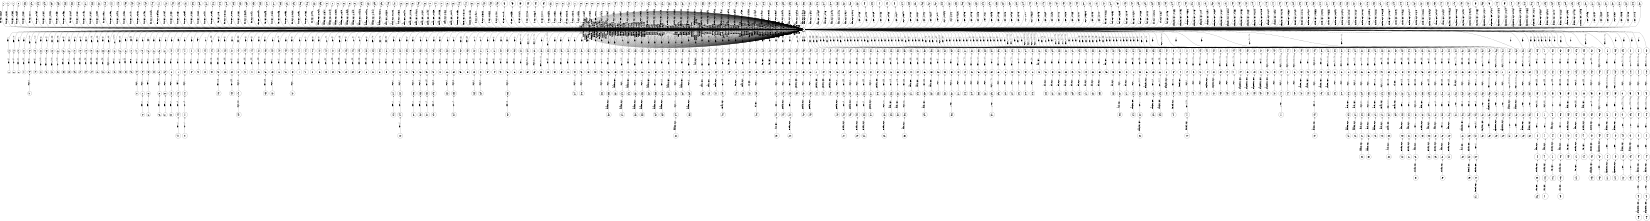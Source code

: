 digraph FST {
rankdir = LR;
size = "8.5,11";
label = "";
center = 1;
orientation = Landscape;
ranksep = "0.4";
nodesep = "0.25";
0 [label = "0", shape = circle, style = bold, fontsize = 14]
	0 -> 0 [label = "the:、/-0.56087", fontsize = 14];
	0 -> 0 [label = "the:た/-0.31363", fontsize = 14];
	0 -> 0 [label = "the:（/-0.22286", fontsize = 14];
	0 -> 0 [label = "the:その/-0.31193", fontsize = 14];
	0 -> 0 [label = "the:の/-0.46103", fontsize = 14];
	0 -> 0 [label = "the:は/-0.3999", fontsize = 14];
	0 -> 1 [label = "the:<eps>/-0.3569", fontsize = 14];
	0 -> 4 [label = "the:<eps>/-0.31222", fontsize = 14];
	0 -> 7 [label = "the:<eps>/-0.43285", fontsize = 14];
	0 -> 10 [label = "the:<eps>/-0.38489", fontsize = 14];
	0 -> 0 [label = "the:この/-0.36216", fontsize = 14];
	0 -> 0 [label = "the:前記/-0.39973", fontsize = 14];
	0 -> 0 [label = "the:する/-0.24789", fontsize = 14];
	0 -> 0 [label = "the:ア/-0.21137", fontsize = 14];
	0 -> 0 [label = "the:本/-0.2343", fontsize = 14];
	0 -> 0 [label = "the:各/-0.23004", fontsize = 14];
	0 -> 0 [label = "the:尚/-0.22102", fontsize = 14];
	0 -> 336 [label = "the:<eps>/-0.26064", fontsize = 14];
	0 -> 340 [label = "the:<eps>/-0.2111", fontsize = 14];
	0 -> 345 [label = "the:<eps>/-0.14159", fontsize = 14];
	0 -> 349 [label = "the:<eps>/-0.18341", fontsize = 14];
	0 -> 354 [label = "the:<eps>/-0.20878", fontsize = 14];
	0 -> 359 [label = "the:<eps>/-0.13357", fontsize = 14];
	0 -> 363 [label = "the:<eps>/-0.19336", fontsize = 14];
	0 -> 368 [label = "the:<eps>/-0.1889", fontsize = 14];
	0 -> 373 [label = "the:<eps>/-0.12267", fontsize = 14];
	0 -> 377 [label = "the:<eps>/-0.17456", fontsize = 14];
	0 -> 383 [label = "the:<eps>/-0.16727", fontsize = 14];
	0 -> 387 [label = "the:<eps>/-0.20909", fontsize = 14];
	0 -> 419 [label = "the:<eps>/0.09027", fontsize = 14];
	0 -> 444 [label = "the:<eps>/-0.10906", fontsize = 14];
	0 -> 449 [label = "the:<eps>/-0.29148", fontsize = 14];
	0 -> 455 [label = "the:<eps>/-0.20528", fontsize = 14];
	0 -> 459 [label = "the:<eps>/-0.11417", fontsize = 14];
	0 -> 464 [label = "the:<eps>/-0.31736", fontsize = 14];
	0 -> 469 [label = "the:<eps>/-0.14986", fontsize = 14];
	0 -> 473 [label = "the:<eps>/-0.010398", fontsize = 14];
	0 -> 477 [label = "the:<eps>/-0.059386", fontsize = 14];
	0 -> 481 [label = "the:<eps>/-0.10139", fontsize = 14];
	0 -> 486 [label = "the:<eps>/-0.13984", fontsize = 14];
	0 -> 492 [label = "the:<eps>/-0.12657", fontsize = 14];
	0 -> 497 [label = "the:<eps>/-0.30899", fontsize = 14];
	0 -> 503 [label = "the:<eps>/-0.13182", fontsize = 14];
	0 -> 509 [label = "the:<eps>/-0.28165", fontsize = 14];
	0 -> 514 [label = "the:<eps>/-0.04047", fontsize = 14];
	0 -> 518 [label = "the:<eps>/-0.12093", fontsize = 14];
	0 -> 813 [label = "the:<eps>/-0.103", fontsize = 14];
	0 -> 819 [label = "the:<eps>/-0.067288", fontsize = 14];
	0 -> 825 [label = "the:<eps>/-0.12708", fontsize = 14];
	0 -> 832 [label = "the:<eps>/-0.12262", fontsize = 14];
	0 -> 839 [label = "the:<eps>/-0.056393", fontsize = 14];
	0 -> 858 [label = "the:<eps>/0.1942", fontsize = 14];
	0 -> 863 [label = "the:<eps>/-0.0010491", fontsize = 14];
	0 -> 870 [label = "the:<eps>/0.068995", fontsize = 14];
	0 -> 877 [label = "the:<eps>/-0.18346", fontsize = 14];
	0 -> 885 [label = "the:<eps>/0.020935", fontsize = 14];
	0 -> 891 [label = "the:<eps>/-0.20935", fontsize = 14];
	0 -> 898 [label = "the:<eps>/-0.018561", fontsize = 14];
	0 -> 905 [label = "the:<eps>/-0.20098", fontsize = 14];
	0 -> 913 [label = "the:<eps>/-0.17363", fontsize = 14];
	0 -> 331 [label = "the:<eps>/-0.1998", fontsize = 14];
	0 -> 395 [label = "alkaline:<eps>/-0.21645", fontsize = 14];
	0 -> 13 [label = "alkaline:<eps>/-0.33417", fontsize = 14];
	0 -> 17 [label = "alkaline:<eps>/-0.37792", fontsize = 14];
	0 -> 0 [label = "alkaline:アルカリ/-0.61173", fontsize = 14];
	0 -> 20 [label = "alkaline:<eps>/-0.30503", fontsize = 14];
	0 -> 23 [label = "alkaline:<eps>/-0.5797", fontsize = 14];
	0 -> 26 [label = "alkaline:<eps>/-0.29595", fontsize = 14];
	0 -> 29 [label = "alkaline:<eps>/-0.42497", fontsize = 14];
	0 -> 0 [label = "alkaline:密閉/0.15895", fontsize = 14];
	0 -> 845 [label = "alkaline:<eps>/0.045415", fontsize = 14];
	0 -> 851 [label = "alkaline:<eps>/0.09426", fontsize = 14];
	0 -> 399 [label = "alkaline:<eps>/-0.40742", fontsize = 14];
	0 -> 392 [label = "alkaline:<eps>/0.32876", fontsize = 14];
	0 -> 0 [label = "earth:土/-0.45086", fontsize = 14];
	0 -> 0 [label = "earth:グランド/-0.081484", fontsize = 14];
	0 -> 0 [label = "earth:地球/-0.46952", fontsize = 14];
	0 -> 403 [label = "earth:<eps>/-0.055207", fontsize = 14];
	0 -> 407 [label = "earth:<eps>/0.012105", fontsize = 14];
	0 -> 0 [label = "earth:類/-0.13519", fontsize = 14];
	0 -> 0 [label = "earth:高圧/0.25998", fontsize = 14];
	0 -> 0 [label = "earth:接地/-0.27597", fontsize = 14];
	0 -> 0 [label = "earth:囲/0.15378", fontsize = 14];
	0 -> 0 [label = "earth:アース/-0.5634", fontsize = 14];
	0 -> 0 [label = "earth:地上/-0.23649", fontsize = 14];
	0 -> 32 [label = "earth:<eps>/-0.15525", fontsize = 14];
	0 -> 35 [label = "earth:<eps>/-0.084411", fontsize = 14];
	0 -> 0 [label = "earth:土類/-0.53681", fontsize = 14];
	0 -> 0 [label = "earth:対地/-0.20581", fontsize = 14];
	0 -> 56 [label = "metals:<eps>/-0.10186", fontsize = 14];
	0 -> 423 [label = "metals:<eps>/0.042678", fontsize = 14];
	0 -> 0 [label = "metals:又/0.22364", fontsize = 14];
	0 -> 0 [label = "metals:や/0.27081", fontsize = 14];
	0 -> 0 [label = "metals:材/0.31327", fontsize = 14];
	0 -> 0 [label = "metals:金具/0.050618", fontsize = 14];
	0 -> 0 [label = "metals:金属/-0.49797", fontsize = 14];
	0 -> 38 [label = "metals:<eps>/-0.15077", fontsize = 14];
	0 -> 41 [label = "metals:<eps>/-0.14904", fontsize = 14];
	0 -> 44 [label = "metals:<eps>/-0.15322", fontsize = 14];
	0 -> 47 [label = "metals:<eps>/-0.22856", fontsize = 14];
	0 -> 50 [label = "metals:<eps>/-0.1563", fontsize = 14];
	0 -> 53 [label = "metals:<eps>/-0.20417", fontsize = 14];
	0 -> 0 [label = "metals:メタル/-0.29497", fontsize = 14];
	0 -> 0 [label = "denote:あ/0.43677", fontsize = 14];
	0 -> 415 [label = "denote:<eps>/0.10592", fontsize = 14];
	0 -> 412 [label = "denote:<eps>/0.031102", fontsize = 14];
	0 -> 0 [label = "denote:、/0.57774", fontsize = 14];
	0 -> 0 [label = "denote:は/-0.17608", fontsize = 14];
	0 -> 59 [label = "denote:<eps>/0.12462", fontsize = 14];
	0 -> 0 [label = "denote:回路/0.46475", fontsize = 14];
	0 -> 0 [label = "denote:示/-0.018805", fontsize = 14];
	0 -> 0 [label = "denote:それぞれ/0.19225", fontsize = 14];
	0 -> 62 [label = "of:<eps>/-0.19877", fontsize = 14];
	0 -> 0 [label = "of:も/0.068829", fontsize = 14];
	0 -> 0 [label = "of:が/-0.23188", fontsize = 14];
	0 -> 0 [label = "of:を/-0.38236", fontsize = 14];
	0 -> 0 [label = "of:に/-0.19756", fontsize = 14];
	0 -> 432 [label = "of:<eps>/-0.53235", fontsize = 14];
	0 -> 435 [label = "of:<eps>/0.027535", fontsize = 14];
	0 -> 438 [label = "of:<eps>/-0.14201", fontsize = 14];
	0 -> 0 [label = "of:の/-0.61023", fontsize = 14];
	0 -> 0 [label = "of:は/-0.039741", fontsize = 14];
	0 -> 1047 [label = "of:<eps>/0.17797", fontsize = 14];
	0 -> 1039 [label = "of:<eps>/-0.053931", fontsize = 14];
	0 -> 1032 [label = "of:<eps>/0.12848", fontsize = 14];
	0 -> 1023 [label = "of:<eps>/0.017183", fontsize = 14];
	0 -> 1015 [label = "of:<eps>/0.056679", fontsize = 14];
	0 -> 1006 [label = "of:<eps>/0.10474", fontsize = 14];
	0 -> 997 [label = "of:<eps>/0.034695", fontsize = 14];
	0 -> 0 [label = "group:派/-0.26706", fontsize = 14];
	0 -> 0 [label = "group:グループ/-0.58245", fontsize = 14];
	0 -> 0 [label = "group:基/-0.59136", fontsize = 14];
	0 -> 0 [label = "group:ｇｒｏｕｐ/-0.31419", fontsize = 14];
	0 -> 0 [label = "group:群が/-0.2494", fontsize = 14];
	0 -> 0 [label = "group:一群/-0.29752", fontsize = 14];
	0 -> 0 [label = "group:族/-0.33096", fontsize = 14];
	0 -> 0 [label = "group:群/-0.66274", fontsize = 14];
	0 -> 0 [label = "group:数/0.27604", fontsize = 14];
	0 -> 0 [label = "group:系/-0.053005", fontsize = 14];
	0 -> 0 [label = "group:中/0.24628", fontsize = 14];
	0 -> 75 [label = "2a:<eps>/-0.20332", fontsize = 14];
	0 -> 0 [label = "2a:３/0.34603", fontsize = 14];
	0 -> 0 [label = "2a:２/-0.27545", fontsize = 14];
	0 -> 80 [label = "2a:<eps>/-0.20387", fontsize = 14];
	0 -> 427 [label = "2a:<eps>/-0.032115", fontsize = 14];
	0 -> 71 [label = "2a:<eps>/-0.23775", fontsize = 14];
	0 -> 68 [label = "2a:<eps>/-0.23436", fontsize = 14];
	0 -> 65 [label = "2a:<eps>/-0.12659", fontsize = 14];
	0 -> 85 [label = "2a:<eps>/-0.16285", fontsize = 14];
	0 -> 88 [label = "2a:<eps>/-0.2276", fontsize = 14];
	0 -> 93 [label = "2a:<eps>/-0.47648", fontsize = 14];
	0 -> 98 [label = "2a:<eps>/-0.15069", fontsize = 14];
	0 -> 103 [label = "2a:<eps>/-0.24627", fontsize = 14];
	0 -> 109 [label = "2a:<eps>/-0.3524", fontsize = 14];
	0 -> 115 [label = "2a:<eps>/-0.50756", fontsize = 14];
	0 -> 118 [label = "2a:<eps>/-0.075912", fontsize = 14];
	0 -> 0 [label = "2a:１/0.2737", fontsize = 14];
	0 -> 0 [label = "2a:ａ/-0.1151", fontsize = 14];
	0 -> 121 [label = "2a:<eps>/-0.15235", fontsize = 14];
	0 -> 0 [label = "2a:２１/0.31785", fontsize = 14];
	0 -> 0 [label = "2a:８/0.28978", fontsize = 14];
	0 -> 0 [label = "periodic:定期/-0.39665", fontsize = 14];
	0 -> 548 [label = "periodic:<eps>/-0.33792", fontsize = 14];
	0 -> 544 [label = "periodic:<eps>/0.080266", fontsize = 14];
	0 -> 540 [label = "periodic:<eps>/-0.1275", fontsize = 14];
	0 -> 534 [label = "periodic:<eps>/-0.19418", fontsize = 14];
	0 -> 529 [label = "periodic:<eps>/0.058282", fontsize = 14];
	0 -> 524 [label = "periodic:<eps>/-0.011762", fontsize = 14];
	0 -> 127 [label = "periodic:<eps>/-0.34813", fontsize = 14];
	0 -> 124 [label = "periodic:<eps>/-0.16571", fontsize = 14];
	0 -> 0 [label = "periodic:周波/0.35842", fontsize = 14];
	0 -> 553 [label = "periodic:<eps>/0.059704", fontsize = 14];
	0 -> 0 [label = "periodic:定時/-0.14622", fontsize = 14];
	0 -> 0 [label = "periodic:ｐｅｒｉｏｄｉｃ/-0.31015", fontsize = 14];
	0 -> 0 [label = "periodic:グレーティング/0.032169", fontsize = 14];
	0 -> 0 [label = "periodic:間欠/-0.17101", fontsize = 14];
	0 -> 152 [label = "periodic:<eps>/-0.393", fontsize = 14];
	0 -> 149 [label = "periodic:<eps>/-0.41983", fontsize = 14];
	0 -> 146 [label = "periodic:<eps>/-0.49187", fontsize = 14];
	0 -> 143 [label = "periodic:<eps>/-0.28903", fontsize = 14];
	0 -> 138 [label = "periodic:<eps>/-0.23954", fontsize = 14];
	0 -> 134 [label = "periodic:<eps>/-0.4522", fontsize = 14];
	0 -> 131 [label = "periodic:<eps>/-0.37588", fontsize = 14];
	0 -> 0 [label = "periodic:周期/-0.46208", fontsize = 14];
	0 -> 611 [label = "table:<eps>/-0.14369", fontsize = 14];
	0 -> 615 [label = "table:<eps>/-0.19267", fontsize = 14];
	0 -> 607 [label = "table:<eps>/-0.26255", fontsize = 14];
	0 -> 603 [label = "table:<eps>/-0.23684", fontsize = 14];
	0 -> 599 [label = "table:<eps>/-0.22298", fontsize = 14];
	0 -> 595 [label = "table:<eps>/-0.38122", fontsize = 14];
	0 -> 590 [label = "table:<eps>/-0.32925", fontsize = 14];
	0 -> 586 [label = "table:<eps>/-0.42118", fontsize = 14];
	0 -> 582 [label = "table:<eps>/-0.18534", fontsize = 14];
	0 -> 578 [label = "table:<eps>/-0.43921", fontsize = 14];
	0 -> 574 [label = "table:<eps>/-0.045789", fontsize = 14];
	0 -> 0 [label = "table:図/0.29934", fontsize = 14];
	0 -> 570 [label = "table:<eps>/-0.4783", fontsize = 14];
	0 -> 565 [label = "table:<eps>/-0.20498", fontsize = 14];
	0 -> 561 [label = "table:<eps>/-0.24406", fontsize = 14];
	0 -> 920 [label = "table:<eps>/-0.09377", fontsize = 14];
	0 -> 0 [label = "table:管理/0.25103", fontsize = 14];
	0 -> 0 [label = "table:図表/-0.26552", fontsize = 14];
	0 -> 0 [label = "table:盤/-0.092141", fontsize = 14];
	0 -> 0 [label = "table:台/-0.42774", fontsize = 14];
	0 -> 0 [label = "table:寝台/-0.13334", fontsize = 14];
	0 -> 0 [label = "table:向け/0.24398", fontsize = 14];
	0 -> 0 [label = "table:テーブル/-0.70846", fontsize = 14];
	0 -> 0 [label = "table:表/-0.57648", fontsize = 14];
	0 -> 557 [label = "table:<eps>/-0.24216", fontsize = 14];
	0 -> 0 [label = "table:記載/0.23634", fontsize = 14];
	0 -> 1112 [label = ",:<eps>/-0.14623", fontsize = 14];
	0 -> 626 [label = ",:<eps>/-0.14497", fontsize = 14];
	0 -> 1102 [label = ",:<eps>/-0.21629", fontsize = 14];
	0 -> 1078 [label = ",:<eps>/-0.17582", fontsize = 14];
	0 -> 1070 [label = ",:<eps>/-0.24675", fontsize = 14];
	0 -> 670 [label = ",:<eps>/-0.26474", fontsize = 14];
	0 -> 0 [label = ",:、/-0.60301", fontsize = 14];
	0 -> 0 [label = ",:で/-0.41565", fontsize = 14];
	0 -> 0 [label = ",:と/-0.27357", fontsize = 14];
	0 -> 0 [label = ",:に/-0.42948", fontsize = 14];
	0 -> 0 [label = ",:が/0.10803", fontsize = 14];
	0 -> 0 [label = ",:，/-0.41118", fontsize = 14];
	0 -> 665 [label = ",:<eps>/-0.050441", fontsize = 14];
	0 -> 991 [label = ",:<eps>/-0.11881", fontsize = 14];
	0 -> 985 [label = ",:<eps>/-0.22311", fontsize = 14];
	0 -> 967 [label = ",:<eps>/-0.19451", fontsize = 14];
	0 -> 961 [label = ",:<eps>/-0.38244", fontsize = 14];
	0 -> 949 [label = ",:<eps>/-0.141", fontsize = 14];
	0 -> 661 [label = ",:<eps>/-0.044393", fontsize = 14];
	0 -> 658 [label = ",:<eps>/-0.3445", fontsize = 14];
	0 -> 925 [label = ",:<eps>/0.048805", fontsize = 14];
	0 -> 654 [label = ",:<eps>/-0.34083", fontsize = 14];
	0 -> 650 [label = ",:<eps>/-0.24185", fontsize = 14];
	0 -> 646 [label = ",:<eps>/-0.25465", fontsize = 14];
	0 -> 642 [label = ",:<eps>/-0.268", fontsize = 14];
	0 -> 638 [label = ",:<eps>/-0.32455", fontsize = 14];
	0 -> 634 [label = ",:<eps>/-0.41563", fontsize = 14];
	0 -> 630 [label = ",:<eps>/-0.32156", fontsize = 14];
	0 -> 622 [label = ",:<eps>/-0.24613", fontsize = 14];
	0 -> 619 [label = ",:<eps>/-0.34046", fontsize = 14];
	0 -> 726 [label = ",:<eps>/-0.2212", fontsize = 14];
	0 -> 730 [label = ",:<eps>/-0.052657", fontsize = 14];
	0 -> 746 [label = ",:<eps>/-0.51465", fontsize = 14];
	0 -> 750 [label = ",:<eps>/-0.26819", fontsize = 14];
	0 -> 754 [label = ",:<eps>/-0.06902", fontsize = 14];
	0 -> 758 [label = ",:<eps>/-0.17167", fontsize = 14];
	0 -> 762 [label = ",:<eps>/-0.26732", fontsize = 14];
	0 -> 783 [label = ",:<eps>/-0.42325", fontsize = 14];
	0 -> 801 [label = ",:<eps>/-0.27017", fontsize = 14];
	0 -> 797 [label = ",:<eps>/-0.033805", fontsize = 14];
	0 -> 791 [label = ",:<eps>/-0.31052", fontsize = 14];
	0 -> 787 [label = ",:<eps>/-0.27104", fontsize = 14];
	0 -> 674 [label = "and:<eps>/0.012588", fontsize = 14];
	0 -> 1054 [label = "and:<eps>/0.50455", fontsize = 14];
	0 -> 0 [label = "and:、/-0.41499", fontsize = 14];
	0 -> 0 [label = "and:ａｎｄ/-0.32098", fontsize = 14];
	0 -> 0 [label = "and:および/-0.59005", fontsize = 14];
	0 -> 0 [label = "and:とも/-0.22509", fontsize = 14];
	0 -> 0 [label = "and:及び/-0.5598", fontsize = 14];
	0 -> 0 [label = "and:／/-0.17653", fontsize = 14];
	0 -> 0 [label = "and:と/-0.55896", fontsize = 14];
	0 -> 156 [label = "and:<eps>/-0.36289", fontsize = 14];
	0 -> 160 [label = "and:<eps>/-0.37709", fontsize = 14];
	0 -> 699 [label = "and:<eps>/0.046977", fontsize = 14];
	0 -> 694 [label = "and:<eps>/-0.18682", fontsize = 14];
	0 -> 689 [label = "and:<eps>/-0.21157", fontsize = 14];
	0 -> 685 [label = "and:<eps>/-0.027208", fontsize = 14];
	0 -> 0 [label = "and:し/-0.19941", fontsize = 14];
	0 -> 0 [label = "and:り/-0.37128", fontsize = 14];
	0 -> 163 [label = "and:<eps>/-0.2664", fontsize = 14];
	0 -> 0 [label = "and:，/-0.43971", fontsize = 14];
	0 -> 679 [label = "and:<eps>/-0.17988", fontsize = 14];
	0 -> 0 [label = "and:・/-0.23966", fontsize = 14];
	0 -> 0 [label = "and:や/-0.42382", fontsize = 14];
	0 -> 0 [label = "examples:形態/0.14719", fontsize = 14];
	0 -> 176 [label = "examples:<eps>/-0.18238", fontsize = 14];
	0 -> 0 [label = "examples:また/0.21136", fontsize = 14];
	0 -> 166 [label = "examples:<eps>/-0.11953", fontsize = 14];
	0 -> 940 [label = "examples:<eps>/0.23326", fontsize = 14];
	0 -> 200 [label = "examples:<eps>/-0.17634", fontsize = 14];
	0 -> 197 [label = "examples:<eps>/-0.179", fontsize = 14];
	0 -> 932 [label = "examples:<eps>/0.24911", fontsize = 14];
	0 -> 194 [label = "examples:<eps>/-0.23819", fontsize = 14];
	0 -> 0 [label = "examples:例えば/0.11288", fontsize = 14];
	0 -> 191 [label = "examples:<eps>/-0.16727", fontsize = 14];
	0 -> 0 [label = "examples:例/-0.46818", fontsize = 14];
	0 -> 188 [label = "examples:<eps>/-0.085584", fontsize = 14];
	0 -> 185 [label = "examples:<eps>/-0.45852", fontsize = 14];
	0 -> 0 [label = "examples:もの/0.11359", fontsize = 14];
	0 -> 182 [label = "examples:<eps>/-0.27656", fontsize = 14];
	0 -> 0 [label = "examples:挙げ/-0.20457", fontsize = 14];
	0 -> 179 [label = "examples:<eps>/-0.28057", fontsize = 14];
	0 -> 712 [label = "examples:<eps>/0.082734", fontsize = 14];
	0 -> 0 [label = "examples:ここ/0.17765", fontsize = 14];
	0 -> 173 [label = "examples:<eps>/0.042709", fontsize = 14];
	0 -> 170 [label = "examples:<eps>/0.1819", fontsize = 14];
	0 -> 708 [label = "examples:<eps>/0.39487", fontsize = 14];
	0 -> 703 [label = "examples:<eps>/0.081051", fontsize = 14];
	0 -> 209 [label = "thereof:<eps>/-0.033887", fontsize = 14];
	0 -> 0 [label = "thereof:を/0.051764", fontsize = 14];
	0 -> 0 [label = "thereof:それ/-0.10075", fontsize = 14];
	0 -> 0 [label = "thereof:化/0.12214", fontsize = 14];
	0 -> 0 [label = "thereof:が/-0.070276", fontsize = 14];
	0 -> 206 [label = "thereof:<eps>/-0.14892", fontsize = 14];
	0 -> 0 [label = "thereof:い/-0.0014041", fontsize = 14];
	0 -> 0 [label = "thereof:り/0.14779", fontsize = 14];
	0 -> 0 [label = "thereof:その/-0.32255", fontsize = 14];
	0 -> 0 [label = "thereof:は/-0.18303", fontsize = 14];
	0 -> 203 [label = "thereof:<eps>/-0.15706", fontsize = 14];
	0 -> 0 [label = "thereof:に/0.019344", fontsize = 14];
	0 -> 268 [label = "include:<eps>/-0.19612", fontsize = 14];
	0 -> 0 [label = "include:は/-0.02182", fontsize = 14];
	0 -> 212 [label = "include:<eps>/-0.053356", fontsize = 14];
	0 -> 217 [label = "include:<eps>/-0.089428", fontsize = 14];
	0 -> 223 [label = "include:<eps>/0.033333", fontsize = 14];
	0 -> 226 [label = "include:<eps>/-0.23943", fontsize = 14];
	0 -> 0 [label = "include:し/0.078561", fontsize = 14];
	0 -> 0 [label = "include:も/0.20479", fontsize = 14];
	0 -> 286 [label = "include:<eps>/-0.15976", fontsize = 14];
	0 -> 281 [label = "include:<eps>/-0.24251", fontsize = 14];
	0 -> 231 [label = "include:<eps>/-0.21637", fontsize = 14];
	0 -> 0 [label = "include:が/0.07715", fontsize = 14];
	0 -> 278 [label = "include:<eps>/-0.27088", fontsize = 14];
	0 -> 0 [label = "include:備え/0.033379", fontsize = 14];
	0 -> 0 [label = "include:構成/0.16291", fontsize = 14];
	0 -> 236 [label = "include:<eps>/-0.092918", fontsize = 14];
	0 -> 241 [label = "include:<eps>/-0.28288", fontsize = 14];
	0 -> 0 [label = "include:を/0.10056", fontsize = 14];
	0 -> 246 [label = "include:<eps>/-0.0026845", fontsize = 14];
	0 -> 249 [label = "include:<eps>/-0.040814", fontsize = 14];
	0 -> 275 [label = "include:<eps>/0.020495", fontsize = 14];
	0 -> 272 [label = "include:<eps>/0.040663", fontsize = 14];
	0 -> 264 [label = "include:<eps>/-0.18474", fontsize = 14];
	0 -> 261 [label = "include:<eps>/0.13142", fontsize = 14];
	0 -> 253 [label = "include:<eps>/-0.087638", fontsize = 14];
	0 -> 258 [label = "include:<eps>/-0.0029827", fontsize = 14];
	0 -> 0 [label = "barium:せ/0.48355", fontsize = 14];
	0 -> 0 [label = "barium:ｂａｒｉｕｍ/-0.28431", fontsize = 14];
	0 -> 0 [label = "barium:ｂａ/0.031108", fontsize = 14];
	0 -> 0 [label = "barium:バリウム/-0.63275", fontsize = 14];
	0 -> 0 [label = "barium:用い/0.35637", fontsize = 14];
	0 -> 718 [label = "barium:<eps>/-0.24189", fontsize = 14];
	0 -> 722 [label = "barium:<eps>/-0.18459", fontsize = 14];
	0 -> 742 [label = "beryllium:<eps>/0.0040685", fontsize = 14];
	0 -> 738 [label = "beryllium:<eps>/0.17083", fontsize = 14];
	0 -> 734 [label = "beryllium:<eps>/-0.24912", fontsize = 14];
	0 -> 1062 [label = "beryllium:<eps>/-0.096096", fontsize = 14];
	0 -> 0 [label = "beryllium:ベリリウム/-0.44931", fontsize = 14];
	0 -> 0 [label = "beryllium:ｂｅ/-0.027012", fontsize = 14];
	0 -> 955 [label = "beryllium:<eps>/-0.12655", fontsize = 14];
	0 -> 1094 [label = "magnesium:<eps>/-0.15711", fontsize = 14];
	0 -> 0 [label = "magnesium:ｍｇ/-0.22697", fontsize = 14];
	0 -> 775 [label = "magnesium:<eps>/-0.4618", fontsize = 14];
	0 -> 1086 [label = "magnesium:<eps>/-0.24675", fontsize = 14];
	0 -> 770 [label = "magnesium:<eps>/-0.17649", fontsize = 14];
	0 -> 0 [label = "magnesium:せ/0.40153", fontsize = 14];
	0 -> 0 [label = "magnesium:ｍ/0.29223", fontsize = 14];
	0 -> 0 [label = "magnesium:マグネシウム/-0.75219", fontsize = 14];
	0 -> 766 [label = "magnesium:<eps>/0.019674", fontsize = 14];
	0 -> 979 [label = "magnesium:<eps>/-0.19315", fontsize = 14];
	0 -> 973 [label = "magnesium:<eps>/-0.28365", fontsize = 14];
	0 -> 779 [label = "magnesium:<eps>/-0.2876", fontsize = 14];
	0 -> 0 [label = "calcium:、/0.5301", fontsize = 14];
	0 -> 295 [label = "calcium:<eps>/-0.43384", fontsize = 14];
	0 -> 289 [label = "calcium:<eps>/-0.39678", fontsize = 14];
	0 -> 805 [label = "calcium:<eps>/-0.31407", fontsize = 14];
	0 -> 809 [label = "calcium:<eps>/-0.18631", fontsize = 14];
	0 -> 292 [label = "calcium:<eps>/-0.3915", fontsize = 14];
	0 -> 298 [label = "calcium:<eps>/-0.44465", fontsize = 14];
	0 -> 0 [label = "calcium:カルシウム/-0.73901", fontsize = 14];
	0 -> 301 [label = "strontium:<eps>/-0.29155", fontsize = 14];
	0 -> 0 [label = "strontium:ｓｔｒｏｎｔｉｕｍ/-0.28354", fontsize = 14];
	0 -> 0 [label = "strontium:ストロンチウム/-0.48805", fontsize = 14];
	0 -> 0 [label = "strontium:場合/0.54526", fontsize = 14];
	0 -> 317 [label = ".:<eps>/-0.40936", fontsize = 14];
	0 -> 304 [label = ".:<eps>/-0.37591", fontsize = 14];
	0 -> 307 [label = ".:<eps>/-0.56222", fontsize = 14];
	0 -> 327 [label = ".:<eps>/-0.60702", fontsize = 14];
	0 -> 0 [label = ".:。/-0.62093", fontsize = 14];
	0 -> 310 [label = ".:<eps>/-0.5232", fontsize = 14];
	0 -> 324 [label = ".:<eps>/-0.38263", fontsize = 14];
	0 -> 0 [label = ".:る/-0.36042", fontsize = 14];
	0 -> 313 [label = ".:<eps>/-0.67686", fontsize = 14];
	0 -> 321 [label = ".:<eps>/-0.70148", fontsize = 14];
1 [label = "1", shape = circle, style = solid, fontsize = 14]
2 [label = "2", shape = circle, style = solid, fontsize = 14]
	2 -> 3 [label = "<eps>:は", fontsize = 14];
3 [label = "3", shape = circle, style = solid, fontsize = 14]
	3 -> 0 [label = "<eps>:、", fontsize = 14];
4 [label = "4", shape = circle, style = solid, fontsize = 14]
5 [label = "5", shape = circle, style = solid, fontsize = 14]
	5 -> 6 [label = "<eps>:は", fontsize = 14];
6 [label = "6", shape = circle, style = solid, fontsize = 14]
	6 -> 0 [label = "<eps>:この", fontsize = 14];
7 [label = "7", shape = circle, style = solid, fontsize = 14]
8 [label = "8", shape = circle, style = solid, fontsize = 14]
	8 -> 9 [label = "<eps>:また", fontsize = 14];
9 [label = "9", shape = circle, style = solid, fontsize = 14]
	9 -> 0 [label = "<eps>:、", fontsize = 14];
10 [label = "10", shape = circle, style = solid, fontsize = 14]
11 [label = "11", shape = circle, style = solid, fontsize = 14]
	11 -> 12 [label = "<eps>:なお", fontsize = 14];
12 [label = "12", shape = circle, style = solid, fontsize = 14]
	12 -> 0 [label = "<eps>:、", fontsize = 14];
13 [label = "13", shape = circle, style = solid, fontsize = 14]
14 [label = "14", shape = circle, style = solid, fontsize = 14]
	14 -> 15 [label = "<eps>:ら", fontsize = 14];
15 [label = "15", shape = circle, style = solid, fontsize = 14]
	15 -> 16 [label = "<eps>:の", fontsize = 14];
16 [label = "16", shape = circle, style = solid, fontsize = 14]
	16 -> 0 [label = "<eps>:アルカリ", fontsize = 14];
17 [label = "17", shape = circle, style = solid, fontsize = 14]
18 [label = "18", shape = circle, style = solid, fontsize = 14]
	18 -> 19 [label = "<eps>:系", fontsize = 14];
19 [label = "19", shape = circle, style = solid, fontsize = 14]
	19 -> 0 [label = "<eps>:アルカリ", fontsize = 14];
20 [label = "20", shape = circle, style = solid, fontsize = 14]
21 [label = "21", shape = circle, style = solid, fontsize = 14]
	21 -> 22 [label = "<eps>:アルカリ", fontsize = 14];
22 [label = "22", shape = circle, style = solid, fontsize = 14]
	22 -> 0 [label = "<eps>:系", fontsize = 14];
23 [label = "23", shape = circle, style = solid, fontsize = 14]
24 [label = "24", shape = circle, style = solid, fontsize = 14]
	24 -> 25 [label = "<eps>:アルカリ", fontsize = 14];
25 [label = "25", shape = circle, style = solid, fontsize = 14]
	25 -> 0 [label = "<eps>:性", fontsize = 14];
26 [label = "26", shape = circle, style = solid, fontsize = 14]
27 [label = "27", shape = circle, style = solid, fontsize = 14]
	27 -> 28 [label = "<eps>:アルカリ", fontsize = 14];
28 [label = "28", shape = circle, style = solid, fontsize = 14]
	28 -> 0 [label = "<eps>:刺激", fontsize = 14];
29 [label = "29", shape = circle, style = solid, fontsize = 14]
30 [label = "30", shape = circle, style = solid, fontsize = 14]
	30 -> 31 [label = "<eps>:アルカリ", fontsize = 14];
31 [label = "31", shape = circle, style = solid, fontsize = 14]
	31 -> 0 [label = "<eps>:水溶", fontsize = 14];
32 [label = "32", shape = circle, style = solid, fontsize = 14]
33 [label = "33", shape = circle, style = solid, fontsize = 14]
	33 -> 34 [label = "<eps>:地上", fontsize = 14];
34 [label = "34", shape = circle, style = solid, fontsize = 14]
	34 -> 0 [label = "<eps>:側", fontsize = 14];
35 [label = "35", shape = circle, style = solid, fontsize = 14]
36 [label = "36", shape = circle, style = solid, fontsize = 14]
	36 -> 37 [label = "<eps>:アー", fontsize = 14];
37 [label = "37", shape = circle, style = solid, fontsize = 14]
	37 -> 0 [label = "<eps>:ス", fontsize = 14];
38 [label = "38", shape = circle, style = solid, fontsize = 14]
39 [label = "39", shape = circle, style = solid, fontsize = 14]
	39 -> 40 [label = "<eps>:金属", fontsize = 14];
40 [label = "40", shape = circle, style = solid, fontsize = 14]
	40 -> 0 [label = "<eps>:又", fontsize = 14];
41 [label = "41", shape = circle, style = solid, fontsize = 14]
42 [label = "42", shape = circle, style = solid, fontsize = 14]
	42 -> 43 [label = "<eps>:金属", fontsize = 14];
43 [label = "43", shape = circle, style = solid, fontsize = 14]
	43 -> 0 [label = "<eps>:等", fontsize = 14];
44 [label = "44", shape = circle, style = solid, fontsize = 14]
45 [label = "45", shape = circle, style = solid, fontsize = 14]
	45 -> 46 [label = "<eps>:金属", fontsize = 14];
46 [label = "46", shape = circle, style = solid, fontsize = 14]
	46 -> 0 [label = "<eps>:や", fontsize = 14];
47 [label = "47", shape = circle, style = solid, fontsize = 14]
48 [label = "48", shape = circle, style = solid, fontsize = 14]
	48 -> 49 [label = "<eps>:金属", fontsize = 14];
49 [label = "49", shape = circle, style = solid, fontsize = 14]
	49 -> 0 [label = "<eps>:元素", fontsize = 14];
50 [label = "50", shape = circle, style = solid, fontsize = 14]
51 [label = "51", shape = circle, style = solid, fontsize = 14]
	51 -> 52 [label = "<eps>:金属", fontsize = 14];
52 [label = "52", shape = circle, style = solid, fontsize = 14]
	52 -> 0 [label = "<eps>:材料", fontsize = 14];
53 [label = "53", shape = circle, style = solid, fontsize = 14]
54 [label = "54", shape = circle, style = solid, fontsize = 14]
	54 -> 55 [label = "<eps>:金属", fontsize = 14];
55 [label = "55", shape = circle, style = solid, fontsize = 14]
	55 -> 0 [label = "<eps>:類", fontsize = 14];
56 [label = "56", shape = circle, style = solid, fontsize = 14]
57 [label = "57", shape = circle, style = solid, fontsize = 14]
	57 -> 58 [label = "<eps>:メタル", fontsize = 14];
58 [label = "58", shape = circle, style = solid, fontsize = 14]
	58 -> 0 [label = "<eps>:材料", fontsize = 14];
59 [label = "59", shape = circle, style = solid, fontsize = 14]
60 [label = "60", shape = circle, style = solid, fontsize = 14]
	60 -> 61 [label = "<eps>:は", fontsize = 14];
61 [label = "61", shape = circle, style = solid, fontsize = 14]
	61 -> 0 [label = "<eps>:それぞれ", fontsize = 14];
62 [label = "62", shape = circle, style = solid, fontsize = 14]
63 [label = "63", shape = circle, style = solid, fontsize = 14]
	63 -> 64 [label = "<eps>:に", fontsize = 14];
64 [label = "64", shape = circle, style = solid, fontsize = 14]
	64 -> 0 [label = "<eps>:おけ", fontsize = 14];
65 [label = "65", shape = circle, style = solid, fontsize = 14]
66 [label = "66", shape = circle, style = solid, fontsize = 14]
	66 -> 67 [label = "<eps>:a", fontsize = 14];
67 [label = "67", shape = circle, style = solid, fontsize = 14]
	67 -> 0 [label = "<eps>:)", fontsize = 14];
68 [label = "68", shape = circle, style = solid, fontsize = 14]
69 [label = "69", shape = circle, style = solid, fontsize = 14]
	69 -> 70 [label = "<eps>:2", fontsize = 14];
70 [label = "70", shape = circle, style = solid, fontsize = 14]
	70 -> 0 [label = "<eps>:a", fontsize = 14];
71 [label = "71", shape = circle, style = solid, fontsize = 14]
72 [label = "72", shape = circle, style = solid, fontsize = 14]
	72 -> 73 [label = "<eps>:（", fontsize = 14];
73 [label = "73", shape = circle, style = solid, fontsize = 14]
	73 -> 74 [label = "<eps>:ａ", fontsize = 14];
74 [label = "74", shape = circle, style = solid, fontsize = 14]
	74 -> 0 [label = "<eps>:）", fontsize = 14];
75 [label = "75", shape = circle, style = solid, fontsize = 14]
76 [label = "76", shape = circle, style = solid, fontsize = 14]
	76 -> 77 [label = "<eps>:５", fontsize = 14];
77 [label = "77", shape = circle, style = solid, fontsize = 14]
	77 -> 78 [label = "<eps>:（", fontsize = 14];
78 [label = "78", shape = circle, style = solid, fontsize = 14]
	78 -> 79 [label = "<eps>:ａ", fontsize = 14];
79 [label = "79", shape = circle, style = solid, fontsize = 14]
	79 -> 0 [label = "<eps>:）", fontsize = 14];
80 [label = "80", shape = circle, style = solid, fontsize = 14]
81 [label = "81", shape = circle, style = solid, fontsize = 14]
	81 -> 82 [label = "<eps>:２", fontsize = 14];
82 [label = "82", shape = circle, style = solid, fontsize = 14]
	82 -> 83 [label = "<eps>:(", fontsize = 14];
83 [label = "83", shape = circle, style = solid, fontsize = 14]
	83 -> 84 [label = "<eps>:ａ", fontsize = 14];
84 [label = "84", shape = circle, style = solid, fontsize = 14]
	84 -> 0 [label = "<eps>:)", fontsize = 14];
85 [label = "85", shape = circle, style = solid, fontsize = 14]
86 [label = "86", shape = circle, style = solid, fontsize = 14]
	86 -> 87 [label = "<eps>:２", fontsize = 14];
87 [label = "87", shape = circle, style = solid, fontsize = 14]
	87 -> 0 [label = "<eps>:（", fontsize = 14];
88 [label = "88", shape = circle, style = solid, fontsize = 14]
89 [label = "89", shape = circle, style = solid, fontsize = 14]
	89 -> 90 [label = "<eps>:２", fontsize = 14];
90 [label = "90", shape = circle, style = solid, fontsize = 14]
	90 -> 91 [label = "<eps>:（", fontsize = 14];
91 [label = "91", shape = circle, style = solid, fontsize = 14]
	91 -> 92 [label = "<eps>:a", fontsize = 14];
92 [label = "92", shape = circle, style = solid, fontsize = 14]
	92 -> 0 [label = "<eps>:）", fontsize = 14];
93 [label = "93", shape = circle, style = solid, fontsize = 14]
94 [label = "94", shape = circle, style = solid, fontsize = 14]
	94 -> 95 [label = "<eps>:２", fontsize = 14];
95 [label = "95", shape = circle, style = solid, fontsize = 14]
	95 -> 96 [label = "<eps>:（", fontsize = 14];
96 [label = "96", shape = circle, style = solid, fontsize = 14]
	96 -> 97 [label = "<eps>:ａ", fontsize = 14];
97 [label = "97", shape = circle, style = solid, fontsize = 14]
	97 -> 0 [label = "<eps>:）", fontsize = 14];
98 [label = "98", shape = circle, style = solid, fontsize = 14]
99 [label = "99", shape = circle, style = solid, fontsize = 14]
	99 -> 100 [label = "<eps>:２", fontsize = 14];
100 [label = "100", shape = circle, style = solid, fontsize = 14]
	100 -> 101 [label = "<eps>:（", fontsize = 14];
101 [label = "101", shape = circle, style = solid, fontsize = 14]
	101 -> 102 [label = "<eps>:ｇ", fontsize = 14];
102 [label = "102", shape = circle, style = solid, fontsize = 14]
	102 -> 0 [label = "<eps>:）", fontsize = 14];
103 [label = "103", shape = circle, style = solid, fontsize = 14]
104 [label = "104", shape = circle, style = solid, fontsize = 14]
	104 -> 105 [label = "<eps>:２", fontsize = 14];
105 [label = "105", shape = circle, style = solid, fontsize = 14]
	105 -> 106 [label = "<eps>:の", fontsize = 14];
106 [label = "106", shape = circle, style = solid, fontsize = 14]
	106 -> 107 [label = "<eps>:(", fontsize = 14];
107 [label = "107", shape = circle, style = solid, fontsize = 14]
	107 -> 108 [label = "<eps>:ａ", fontsize = 14];
108 [label = "108", shape = circle, style = solid, fontsize = 14]
	108 -> 0 [label = "<eps>:)", fontsize = 14];
109 [label = "109", shape = circle, style = solid, fontsize = 14]
110 [label = "110", shape = circle, style = solid, fontsize = 14]
	110 -> 111 [label = "<eps>:２", fontsize = 14];
111 [label = "111", shape = circle, style = solid, fontsize = 14]
	111 -> 112 [label = "<eps>:の", fontsize = 14];
112 [label = "112", shape = circle, style = solid, fontsize = 14]
	112 -> 113 [label = "<eps>:（", fontsize = 14];
113 [label = "113", shape = circle, style = solid, fontsize = 14]
	113 -> 114 [label = "<eps>:ａ", fontsize = 14];
114 [label = "114", shape = circle, style = solid, fontsize = 14]
	114 -> 0 [label = "<eps>:）", fontsize = 14];
115 [label = "115", shape = circle, style = solid, fontsize = 14]
116 [label = "116", shape = circle, style = solid, fontsize = 14]
	116 -> 117 [label = "<eps>:２", fontsize = 14];
117 [label = "117", shape = circle, style = solid, fontsize = 14]
	117 -> 0 [label = "<eps>:ａ", fontsize = 14];
118 [label = "118", shape = circle, style = solid, fontsize = 14]
119 [label = "119", shape = circle, style = solid, fontsize = 14]
	119 -> 120 [label = "<eps>:２", fontsize = 14];
120 [label = "120", shape = circle, style = solid, fontsize = 14]
	120 -> 0 [label = "<eps>:′", fontsize = 14];
121 [label = "121", shape = circle, style = solid, fontsize = 14]
122 [label = "122", shape = circle, style = solid, fontsize = 14]
	122 -> 123 [label = "<eps>:ａ", fontsize = 14];
123 [label = "123", shape = circle, style = solid, fontsize = 14]
	123 -> 0 [label = "<eps>:）", fontsize = 14];
124 [label = "124", shape = circle, style = solid, fontsize = 14]
125 [label = "125", shape = circle, style = solid, fontsize = 14]
	125 -> 126 [label = "<eps>:元素", fontsize = 14];
126 [label = "126", shape = circle, style = solid, fontsize = 14]
	126 -> 0 [label = "<eps>:周期", fontsize = 14];
127 [label = "127", shape = circle, style = solid, fontsize = 14]
128 [label = "128", shape = circle, style = solid, fontsize = 14]
	128 -> 129 [label = "<eps>:元素", fontsize = 14];
129 [label = "129", shape = circle, style = solid, fontsize = 14]
	129 -> 130 [label = "<eps>:周期", fontsize = 14];
130 [label = "130", shape = circle, style = solid, fontsize = 14]
	130 -> 0 [label = "<eps>:律", fontsize = 14];
131 [label = "131", shape = circle, style = solid, fontsize = 14]
132 [label = "132", shape = circle, style = solid, fontsize = 14]
	132 -> 133 [label = "<eps>:周期", fontsize = 14];
133 [label = "133", shape = circle, style = solid, fontsize = 14]
	133 -> 0 [label = "<eps>:的", fontsize = 14];
134 [label = "134", shape = circle, style = solid, fontsize = 14]
135 [label = "135", shape = circle, style = solid, fontsize = 14]
	135 -> 136 [label = "<eps>:周期", fontsize = 14];
136 [label = "136", shape = circle, style = solid, fontsize = 14]
	136 -> 137 [label = "<eps>:的", fontsize = 14];
137 [label = "137", shape = circle, style = solid, fontsize = 14]
	137 -> 0 [label = "<eps>:な", fontsize = 14];
138 [label = "138", shape = circle, style = solid, fontsize = 14]
139 [label = "139", shape = circle, style = solid, fontsize = 14]
	139 -> 140 [label = "<eps>:周期", fontsize = 14];
140 [label = "140", shape = circle, style = solid, fontsize = 14]
	140 -> 141 [label = "<eps>:的", fontsize = 14];
141 [label = "141", shape = circle, style = solid, fontsize = 14]
	141 -> 142 [label = "<eps>:な", fontsize = 14];
142 [label = "142", shape = circle, style = solid, fontsize = 14]
	142 -> 0 [label = "<eps>:強弱", fontsize = 14];
143 [label = "143", shape = circle, style = solid, fontsize = 14]
144 [label = "144", shape = circle, style = solid, fontsize = 14]
	144 -> 145 [label = "<eps>:周期", fontsize = 14];
145 [label = "145", shape = circle, style = solid, fontsize = 14]
	145 -> 0 [label = "<eps>:性", fontsize = 14];
146 [label = "146", shape = circle, style = solid, fontsize = 14]
147 [label = "147", shape = circle, style = solid, fontsize = 14]
	147 -> 148 [label = "<eps>:周期", fontsize = 14];
148 [label = "148", shape = circle, style = solid, fontsize = 14]
	148 -> 0 [label = "<eps>:律", fontsize = 14];
149 [label = "149", shape = circle, style = solid, fontsize = 14]
150 [label = "150", shape = circle, style = solid, fontsize = 14]
	150 -> 151 [label = "<eps>:定期", fontsize = 14];
151 [label = "151", shape = circle, style = solid, fontsize = 14]
	151 -> 0 [label = "<eps>:的", fontsize = 14];
152 [label = "152", shape = circle, style = solid, fontsize = 14]
153 [label = "153", shape = circle, style = solid, fontsize = 14]
	153 -> 154 [label = "<eps>:定期", fontsize = 14];
154 [label = "154", shape = circle, style = solid, fontsize = 14]
	154 -> 155 [label = "<eps>:的", fontsize = 14];
155 [label = "155", shape = circle, style = solid, fontsize = 14]
	155 -> 0 [label = "<eps>:な", fontsize = 14];
156 [label = "156", shape = circle, style = solid, fontsize = 14]
157 [label = "157", shape = circle, style = solid, fontsize = 14]
	157 -> 158 [label = "<eps>:と", fontsize = 14];
158 [label = "158", shape = circle, style = solid, fontsize = 14]
	158 -> 159 [label = "<eps>:し", fontsize = 14];
159 [label = "159", shape = circle, style = solid, fontsize = 14]
	159 -> 0 [label = "<eps>:、", fontsize = 14];
160 [label = "160", shape = circle, style = solid, fontsize = 14]
161 [label = "161", shape = circle, style = solid, fontsize = 14]
	161 -> 162 [label = "<eps>:と", fontsize = 14];
162 [label = "162", shape = circle, style = solid, fontsize = 14]
	162 -> 0 [label = "<eps>:とも", fontsize = 14];
163 [label = "163", shape = circle, style = solid, fontsize = 14]
164 [label = "164", shape = circle, style = solid, fontsize = 14]
	164 -> 165 [label = "<eps>:り", fontsize = 14];
165 [label = "165", shape = circle, style = solid, fontsize = 14]
	165 -> 0 [label = "<eps>:、", fontsize = 14];
166 [label = "166", shape = circle, style = solid, fontsize = 14]
167 [label = "167", shape = circle, style = solid, fontsize = 14]
	167 -> 168 [label = "<eps>:、", fontsize = 14];
168 [label = "168", shape = circle, style = solid, fontsize = 14]
	168 -> 169 [label = "<eps>:具体", fontsize = 14];
169 [label = "169", shape = circle, style = solid, fontsize = 14]
	169 -> 0 [label = "<eps>:的", fontsize = 14];
170 [label = "170", shape = circle, style = solid, fontsize = 14]
171 [label = "171", shape = circle, style = solid, fontsize = 14]
	171 -> 172 [label = "<eps>:また", fontsize = 14];
172 [label = "172", shape = circle, style = solid, fontsize = 14]
	172 -> 0 [label = "<eps>:、", fontsize = 14];
173 [label = "173", shape = circle, style = solid, fontsize = 14]
174 [label = "174", shape = circle, style = solid, fontsize = 14]
	174 -> 175 [label = "<eps>:これ", fontsize = 14];
175 [label = "175", shape = circle, style = solid, fontsize = 14]
	175 -> 0 [label = "<eps>:ら", fontsize = 14];
176 [label = "176", shape = circle, style = solid, fontsize = 14]
177 [label = "177", shape = circle, style = solid, fontsize = 14]
	177 -> 178 [label = "<eps>:各", fontsize = 14];
178 [label = "178", shape = circle, style = solid, fontsize = 14]
	178 -> 0 [label = "<eps>:例", fontsize = 14];
179 [label = "179", shape = circle, style = solid, fontsize = 14]
180 [label = "180", shape = circle, style = solid, fontsize = 14]
	180 -> 181 [label = "<eps>:一", fontsize = 14];
181 [label = "181", shape = circle, style = solid, fontsize = 14]
	181 -> 0 [label = "<eps>:例", fontsize = 14];
182 [label = "182", shape = circle, style = solid, fontsize = 14]
183 [label = "183", shape = circle, style = solid, fontsize = 14]
	183 -> 184 [label = "<eps>:挙げ", fontsize = 14];
184 [label = "184", shape = circle, style = solid, fontsize = 14]
	184 -> 0 [label = "<eps>:られ", fontsize = 14];
185 [label = "185", shape = circle, style = solid, fontsize = 14]
186 [label = "186", shape = circle, style = solid, fontsize = 14]
	186 -> 187 [label = "<eps>:実施", fontsize = 14];
187 [label = "187", shape = circle, style = solid, fontsize = 14]
	187 -> 0 [label = "<eps>:例", fontsize = 14];
188 [label = "188", shape = circle, style = solid, fontsize = 14]
189 [label = "189", shape = circle, style = solid, fontsize = 14]
	189 -> 190 [label = "<eps>:実施", fontsize = 14];
190 [label = "190", shape = circle, style = solid, fontsize = 14]
	190 -> 0 [label = "<eps>:形態", fontsize = 14];
191 [label = "191", shape = circle, style = solid, fontsize = 14]
192 [label = "192", shape = circle, style = solid, fontsize = 14]
	192 -> 193 [label = "<eps>:例", fontsize = 14];
193 [label = "193", shape = circle, style = solid, fontsize = 14]
	193 -> 0 [label = "<eps>:品", fontsize = 14];
194 [label = "194", shape = circle, style = solid, fontsize = 14]
195 [label = "195", shape = circle, style = solid, fontsize = 14]
	195 -> 196 [label = "<eps>:具体", fontsize = 14];
196 [label = "196", shape = circle, style = solid, fontsize = 14]
	196 -> 0 [label = "<eps>:例", fontsize = 14];
197 [label = "197", shape = circle, style = solid, fontsize = 14]
198 [label = "198", shape = circle, style = solid, fontsize = 14]
	198 -> 199 [label = "<eps>:比較", fontsize = 14];
199 [label = "199", shape = circle, style = solid, fontsize = 14]
	199 -> 0 [label = "<eps>:例", fontsize = 14];
200 [label = "200", shape = circle, style = solid, fontsize = 14]
201 [label = "201", shape = circle, style = solid, fontsize = 14]
	201 -> 202 [label = "<eps>:実験", fontsize = 14];
202 [label = "202", shape = circle, style = solid, fontsize = 14]
	202 -> 0 [label = "<eps>:例", fontsize = 14];
203 [label = "203", shape = circle, style = solid, fontsize = 14]
204 [label = "204", shape = circle, style = solid, fontsize = 14]
	204 -> 205 [label = "<eps>:は", fontsize = 14];
205 [label = "205", shape = circle, style = solid, fontsize = 14]
	205 -> 0 [label = "<eps>:その", fontsize = 14];
206 [label = "206", shape = circle, style = solid, fontsize = 14]
207 [label = "207", shape = circle, style = solid, fontsize = 14]
	207 -> 208 [label = "<eps>:い", fontsize = 14];
208 [label = "208", shape = circle, style = solid, fontsize = 14]
	208 -> 0 [label = "<eps>:その", fontsize = 14];
209 [label = "209", shape = circle, style = solid, fontsize = 14]
210 [label = "210", shape = circle, style = solid, fontsize = 14]
	210 -> 211 [label = "<eps>:が", fontsize = 14];
211 [label = "211", shape = circle, style = solid, fontsize = 14]
	211 -> 0 [label = "<eps>:挙げ", fontsize = 14];
212 [label = "212", shape = circle, style = solid, fontsize = 14]
213 [label = "213", shape = circle, style = solid, fontsize = 14]
	213 -> 214 [label = "<eps>:と", fontsize = 14];
214 [label = "214", shape = circle, style = solid, fontsize = 14]
	214 -> 215 [label = "<eps>:し", fontsize = 14];
215 [label = "215", shape = circle, style = solid, fontsize = 14]
	215 -> 216 [label = "<eps>:て", fontsize = 14];
216 [label = "216", shape = circle, style = solid, fontsize = 14]
	216 -> 0 [label = "<eps>:は", fontsize = 14];
217 [label = "217", shape = circle, style = solid, fontsize = 14]
218 [label = "218", shape = circle, style = solid, fontsize = 14]
	218 -> 219 [label = "<eps>:と", fontsize = 14];
219 [label = "219", shape = circle, style = solid, fontsize = 14]
	219 -> 220 [label = "<eps>:し", fontsize = 14];
220 [label = "220", shape = circle, style = solid, fontsize = 14]
	220 -> 221 [label = "<eps>:て", fontsize = 14];
221 [label = "221", shape = circle, style = solid, fontsize = 14]
	221 -> 222 [label = "<eps>:は", fontsize = 14];
222 [label = "222", shape = circle, style = solid, fontsize = 14]
	222 -> 0 [label = "<eps>:、", fontsize = 14];
223 [label = "223", shape = circle, style = solid, fontsize = 14]
224 [label = "224", shape = circle, style = solid, fontsize = 14]
	224 -> 225 [label = "<eps>:と", fontsize = 14];
225 [label = "225", shape = circle, style = solid, fontsize = 14]
	225 -> 0 [label = "<eps>:が", fontsize = 14];
226 [label = "226", shape = circle, style = solid, fontsize = 14]
227 [label = "227", shape = circle, style = solid, fontsize = 14]
	227 -> 228 [label = "<eps>:と", fontsize = 14];
228 [label = "228", shape = circle, style = solid, fontsize = 14]
	228 -> 229 [label = "<eps>:を", fontsize = 14];
229 [label = "229", shape = circle, style = solid, fontsize = 14]
	229 -> 230 [label = "<eps>:含", fontsize = 14];
230 [label = "230", shape = circle, style = solid, fontsize = 14]
	230 -> 0 [label = "<eps>:む", fontsize = 14];
231 [label = "231", shape = circle, style = solid, fontsize = 14]
232 [label = "232", shape = circle, style = solid, fontsize = 14]
	232 -> 233 [label = "<eps>:も", fontsize = 14];
233 [label = "233", shape = circle, style = solid, fontsize = 14]
	233 -> 234 [label = "<eps>:含", fontsize = 14];
234 [label = "234", shape = circle, style = solid, fontsize = 14]
	234 -> 235 [label = "<eps>:ま", fontsize = 14];
235 [label = "235", shape = circle, style = solid, fontsize = 14]
	235 -> 0 [label = "<eps>:れ", fontsize = 14];
236 [label = "236", shape = circle, style = solid, fontsize = 14]
237 [label = "237", shape = circle, style = solid, fontsize = 14]
	237 -> 238 [label = "<eps>:が", fontsize = 14];
238 [label = "238", shape = circle, style = solid, fontsize = 14]
	238 -> 239 [label = "<eps>:設け", fontsize = 14];
239 [label = "239", shape = circle, style = solid, fontsize = 14]
	239 -> 240 [label = "<eps>:られ", fontsize = 14];
240 [label = "240", shape = circle, style = solid, fontsize = 14]
	240 -> 0 [label = "<eps>:て", fontsize = 14];
241 [label = "241", shape = circle, style = solid, fontsize = 14]
242 [label = "242", shape = circle, style = solid, fontsize = 14]
	242 -> 243 [label = "<eps>:が", fontsize = 14];
243 [label = "243", shape = circle, style = solid, fontsize = 14]
	243 -> 244 [label = "<eps>:含", fontsize = 14];
244 [label = "244", shape = circle, style = solid, fontsize = 14]
	244 -> 245 [label = "<eps>:ま", fontsize = 14];
245 [label = "245", shape = circle, style = solid, fontsize = 14]
	245 -> 0 [label = "<eps>:れ", fontsize = 14];
246 [label = "246", shape = circle, style = solid, fontsize = 14]
247 [label = "247", shape = circle, style = solid, fontsize = 14]
	247 -> 248 [label = "<eps>:を", fontsize = 14];
248 [label = "248", shape = circle, style = solid, fontsize = 14]
	248 -> 0 [label = "<eps>:有", fontsize = 14];
249 [label = "249", shape = circle, style = solid, fontsize = 14]
250 [label = "250", shape = circle, style = solid, fontsize = 14]
	250 -> 251 [label = "<eps>:を", fontsize = 14];
251 [label = "251", shape = circle, style = solid, fontsize = 14]
	251 -> 252 [label = "<eps>:有", fontsize = 14];
252 [label = "252", shape = circle, style = solid, fontsize = 14]
	252 -> 0 [label = "<eps>:し", fontsize = 14];
253 [label = "253", shape = circle, style = solid, fontsize = 14]
254 [label = "254", shape = circle, style = solid, fontsize = 14]
	254 -> 255 [label = "<eps>:を", fontsize = 14];
255 [label = "255", shape = circle, style = solid, fontsize = 14]
	255 -> 256 [label = "<eps>:有", fontsize = 14];
256 [label = "256", shape = circle, style = solid, fontsize = 14]
	256 -> 257 [label = "<eps>:し", fontsize = 14];
257 [label = "257", shape = circle, style = solid, fontsize = 14]
	257 -> 0 [label = "<eps>:て", fontsize = 14];
258 [label = "258", shape = circle, style = solid, fontsize = 14]
259 [label = "259", shape = circle, style = solid, fontsize = 14]
	259 -> 260 [label = "<eps>:を", fontsize = 14];
260 [label = "260", shape = circle, style = solid, fontsize = 14]
	260 -> 0 [label = "<eps>:備え", fontsize = 14];
261 [label = "261", shape = circle, style = solid, fontsize = 14]
262 [label = "262", shape = circle, style = solid, fontsize = 14]
	262 -> 263 [label = "<eps>:を", fontsize = 14];
263 [label = "263", shape = circle, style = solid, fontsize = 14]
	263 -> 0 [label = "<eps>:設け", fontsize = 14];
264 [label = "264", shape = circle, style = solid, fontsize = 14]
265 [label = "265", shape = circle, style = solid, fontsize = 14]
	265 -> 266 [label = "<eps>:を", fontsize = 14];
266 [label = "266", shape = circle, style = solid, fontsize = 14]
	266 -> 267 [label = "<eps>:含", fontsize = 14];
267 [label = "267", shape = circle, style = solid, fontsize = 14]
	267 -> 0 [label = "<eps>:み", fontsize = 14];
268 [label = "268", shape = circle, style = solid, fontsize = 14]
269 [label = "269", shape = circle, style = solid, fontsize = 14]
	269 -> 270 [label = "<eps>:を", fontsize = 14];
270 [label = "270", shape = circle, style = solid, fontsize = 14]
	270 -> 271 [label = "<eps>:含", fontsize = 14];
271 [label = "271", shape = circle, style = solid, fontsize = 14]
	271 -> 0 [label = "<eps>:ん", fontsize = 14];
272 [label = "272", shape = circle, style = solid, fontsize = 14]
273 [label = "273", shape = circle, style = solid, fontsize = 14]
	273 -> 274 [label = "<eps>:もの", fontsize = 14];
274 [label = "274", shape = circle, style = solid, fontsize = 14]
	274 -> 0 [label = "<eps>:と", fontsize = 14];
275 [label = "275", shape = circle, style = solid, fontsize = 14]
276 [label = "276", shape = circle, style = solid, fontsize = 14]
	276 -> 277 [label = "<eps>:等", fontsize = 14];
277 [label = "277", shape = circle, style = solid, fontsize = 14]
	277 -> 0 [label = "<eps>:を", fontsize = 14];
278 [label = "278", shape = circle, style = solid, fontsize = 14]
279 [label = "279", shape = circle, style = solid, fontsize = 14]
	279 -> 280 [label = "<eps>:含", fontsize = 14];
280 [label = "280", shape = circle, style = solid, fontsize = 14]
	280 -> 0 [label = "<eps>:む", fontsize = 14];
281 [label = "281", shape = circle, style = solid, fontsize = 14]
282 [label = "282", shape = circle, style = solid, fontsize = 14]
	282 -> 283 [label = "<eps>:含", fontsize = 14];
283 [label = "283", shape = circle, style = solid, fontsize = 14]
	283 -> 284 [label = "<eps>:ま", fontsize = 14];
284 [label = "284", shape = circle, style = solid, fontsize = 14]
	284 -> 285 [label = "<eps>:れ", fontsize = 14];
285 [label = "285", shape = circle, style = solid, fontsize = 14]
	285 -> 0 [label = "<eps>:て", fontsize = 14];
286 [label = "286", shape = circle, style = solid, fontsize = 14]
287 [label = "287", shape = circle, style = solid, fontsize = 14]
	287 -> 288 [label = "<eps>:含", fontsize = 14];
288 [label = "288", shape = circle, style = solid, fontsize = 14]
	288 -> 0 [label = "<eps>:ん", fontsize = 14];
289 [label = "289", shape = circle, style = solid, fontsize = 14]
290 [label = "290", shape = circle, style = solid, fontsize = 14]
	290 -> 291 [label = "<eps>:、", fontsize = 14];
291 [label = "291", shape = circle, style = solid, fontsize = 14]
	291 -> 0 [label = "<eps>:カルシウム", fontsize = 14];
292 [label = "292", shape = circle, style = solid, fontsize = 14]
293 [label = "293", shape = circle, style = solid, fontsize = 14]
	293 -> 294 [label = "<eps>:例えば", fontsize = 14];
294 [label = "294", shape = circle, style = solid, fontsize = 14]
	294 -> 0 [label = "<eps>:カルシウム", fontsize = 14];
295 [label = "295", shape = circle, style = solid, fontsize = 14]
296 [label = "296", shape = circle, style = solid, fontsize = 14]
	296 -> 297 [label = "<eps>:或いは", fontsize = 14];
297 [label = "297", shape = circle, style = solid, fontsize = 14]
	297 -> 0 [label = "<eps>:カルシウム", fontsize = 14];
298 [label = "298", shape = circle, style = solid, fontsize = 14]
299 [label = "299", shape = circle, style = solid, fontsize = 14]
	299 -> 300 [label = "<eps>:カルシウム", fontsize = 14];
300 [label = "300", shape = circle, style = solid, fontsize = 14]
	300 -> 0 [label = "<eps>:、", fontsize = 14];
301 [label = "301", shape = circle, style = solid, fontsize = 14]
302 [label = "302", shape = circle, style = solid, fontsize = 14]
	302 -> 303 [label = "<eps>:酸", fontsize = 14];
303 [label = "303", shape = circle, style = solid, fontsize = 14]
	303 -> 0 [label = "<eps>:ストロンチウム", fontsize = 14];
304 [label = "304", shape = circle, style = solid, fontsize = 14]
305 [label = "305", shape = circle, style = solid, fontsize = 14]
	305 -> 306 [label = "<eps>:た", fontsize = 14];
306 [label = "306", shape = circle, style = solid, fontsize = 14]
	306 -> 0 [label = "<eps>:。", fontsize = 14];
307 [label = "307", shape = circle, style = solid, fontsize = 14]
308 [label = "308", shape = circle, style = solid, fontsize = 14]
	308 -> 309 [label = "<eps>:する", fontsize = 14];
309 [label = "309", shape = circle, style = solid, fontsize = 14]
	309 -> 0 [label = "<eps>:。", fontsize = 14];
310 [label = "310", shape = circle, style = solid, fontsize = 14]
311 [label = "311", shape = circle, style = solid, fontsize = 14]
	311 -> 312 [label = "<eps>:い", fontsize = 14];
312 [label = "312", shape = circle, style = solid, fontsize = 14]
	312 -> 0 [label = "<eps>:。", fontsize = 14];
313 [label = "313", shape = circle, style = solid, fontsize = 14]
314 [label = "314", shape = circle, style = solid, fontsize = 14]
	314 -> 315 [label = "<eps>:い", fontsize = 14];
315 [label = "315", shape = circle, style = solid, fontsize = 14]
	315 -> 316 [label = "<eps>:る", fontsize = 14];
316 [label = "316", shape = circle, style = solid, fontsize = 14]
	316 -> 0 [label = "<eps>:。", fontsize = 14];
317 [label = "317", shape = circle, style = solid, fontsize = 14]
318 [label = "318", shape = circle, style = solid, fontsize = 14]
	318 -> 319 [label = "<eps>:い", fontsize = 14];
319 [label = "319", shape = circle, style = solid, fontsize = 14]
	319 -> 320 [label = "<eps>:く", fontsize = 14];
320 [label = "320", shape = circle, style = solid, fontsize = 14]
	320 -> 0 [label = "<eps>:。", fontsize = 14];
321 [label = "321", shape = circle, style = solid, fontsize = 14]
322 [label = "322", shape = circle, style = solid, fontsize = 14]
	322 -> 323 [label = "<eps>:る", fontsize = 14];
323 [label = "323", shape = circle, style = solid, fontsize = 14]
	323 -> 0 [label = "<eps>:。", fontsize = 14];
324 [label = "324", shape = circle, style = solid, fontsize = 14]
325 [label = "325", shape = circle, style = solid, fontsize = 14]
	325 -> 326 [label = "<eps>:う", fontsize = 14];
326 [label = "326", shape = circle, style = solid, fontsize = 14]
	326 -> 0 [label = "<eps>:。", fontsize = 14];
327 [label = "327", shape = circle, style = solid, fontsize = 14]
328 [label = "328", shape = circle, style = solid, fontsize = 14]
	328 -> 329 [label = "<eps>:あ", fontsize = 14];
329 [label = "329", shape = circle, style = solid, fontsize = 14]
	329 -> 330 [label = "<eps>:る", fontsize = 14];
330 [label = "330", shape = circle, style = solid, fontsize = 14]
	330 -> 0 [label = "<eps>:。", fontsize = 14];
331 [label = "331", shape = circle, style = solid, fontsize = 14]
332 [label = "332", shape = circle, style = solid, fontsize = 14]
	332 -> 333 [label = "alkaline:<eps>", fontsize = 14];
333 [label = "333", shape = circle, style = solid, fontsize = 14]
	333 -> 334 [label = "<eps>:、", fontsize = 14];
334 [label = "334", shape = circle, style = solid, fontsize = 14]
	334 -> 335 [label = "<eps>:この", fontsize = 14];
335 [label = "335", shape = circle, style = solid, fontsize = 14]
	335 -> 0 [label = "<eps>:アルカリ", fontsize = 14];
336 [label = "336", shape = circle, style = solid, fontsize = 14]
337 [label = "337", shape = circle, style = solid, fontsize = 14]
	337 -> 338 [label = "alkaline:<eps>", fontsize = 14];
338 [label = "338", shape = circle, style = solid, fontsize = 14]
	338 -> 339 [label = "<eps>:、", fontsize = 14];
339 [label = "339", shape = circle, style = solid, fontsize = 14]
	339 -> 0 [label = "<eps>:アルカリ", fontsize = 14];
340 [label = "340", shape = circle, style = solid, fontsize = 14]
341 [label = "341", shape = circle, style = solid, fontsize = 14]
	341 -> 342 [label = "alkaline:<eps>", fontsize = 14];
342 [label = "342", shape = circle, style = solid, fontsize = 14]
	342 -> 343 [label = "<eps>:、", fontsize = 14];
343 [label = "343", shape = circle, style = solid, fontsize = 14]
	343 -> 344 [label = "<eps>:アルカリ", fontsize = 14];
344 [label = "344", shape = circle, style = solid, fontsize = 14]
	344 -> 0 [label = "<eps>:性", fontsize = 14];
345 [label = "345", shape = circle, style = solid, fontsize = 14]
346 [label = "346", shape = circle, style = solid, fontsize = 14]
	346 -> 347 [label = "alkaline:<eps>", fontsize = 14];
347 [label = "347", shape = circle, style = solid, fontsize = 14]
	347 -> 348 [label = "<eps>:の", fontsize = 14];
348 [label = "348", shape = circle, style = solid, fontsize = 14]
	348 -> 0 [label = "<eps>:アルカリ", fontsize = 14];
349 [label = "349", shape = circle, style = solid, fontsize = 14]
350 [label = "350", shape = circle, style = solid, fontsize = 14]
	350 -> 351 [label = "alkaline:<eps>", fontsize = 14];
351 [label = "351", shape = circle, style = solid, fontsize = 14]
	351 -> 352 [label = "<eps>:の", fontsize = 14];
352 [label = "352", shape = circle, style = solid, fontsize = 14]
	352 -> 353 [label = "<eps>:アルカリ", fontsize = 14];
353 [label = "353", shape = circle, style = solid, fontsize = 14]
	353 -> 0 [label = "<eps>:性", fontsize = 14];
354 [label = "354", shape = circle, style = solid, fontsize = 14]
355 [label = "355", shape = circle, style = solid, fontsize = 14]
	355 -> 356 [label = "alkaline:<eps>", fontsize = 14];
356 [label = "356", shape = circle, style = solid, fontsize = 14]
	356 -> 357 [label = "<eps>:は", fontsize = 14];
357 [label = "357", shape = circle, style = solid, fontsize = 14]
	357 -> 358 [label = "<eps>:、", fontsize = 14];
358 [label = "358", shape = circle, style = solid, fontsize = 14]
	358 -> 0 [label = "<eps>:アルカリ", fontsize = 14];
359 [label = "359", shape = circle, style = solid, fontsize = 14]
360 [label = "360", shape = circle, style = solid, fontsize = 14]
	360 -> 361 [label = "alkaline:<eps>", fontsize = 14];
361 [label = "361", shape = circle, style = solid, fontsize = 14]
	361 -> 362 [label = "<eps>:は", fontsize = 14];
362 [label = "362", shape = circle, style = solid, fontsize = 14]
	362 -> 0 [label = "<eps>:アルカリ", fontsize = 14];
363 [label = "363", shape = circle, style = solid, fontsize = 14]
364 [label = "364", shape = circle, style = solid, fontsize = 14]
	364 -> 365 [label = "alkaline:<eps>", fontsize = 14];
365 [label = "365", shape = circle, style = solid, fontsize = 14]
	365 -> 366 [label = "<eps>:また", fontsize = 14];
366 [label = "366", shape = circle, style = solid, fontsize = 14]
	366 -> 367 [label = "<eps>:、", fontsize = 14];
367 [label = "367", shape = circle, style = solid, fontsize = 14]
	367 -> 0 [label = "<eps>:アルカリ", fontsize = 14];
368 [label = "368", shape = circle, style = solid, fontsize = 14]
369 [label = "369", shape = circle, style = solid, fontsize = 14]
	369 -> 370 [label = "alkaline:<eps>", fontsize = 14];
370 [label = "370", shape = circle, style = solid, fontsize = 14]
	370 -> 371 [label = "<eps>:なお", fontsize = 14];
371 [label = "371", shape = circle, style = solid, fontsize = 14]
	371 -> 372 [label = "<eps>:、", fontsize = 14];
372 [label = "372", shape = circle, style = solid, fontsize = 14]
	372 -> 0 [label = "<eps>:アルカリ", fontsize = 14];
373 [label = "373", shape = circle, style = solid, fontsize = 14]
374 [label = "374", shape = circle, style = solid, fontsize = 14]
	374 -> 375 [label = "alkaline:<eps>", fontsize = 14];
375 [label = "375", shape = circle, style = solid, fontsize = 14]
	375 -> 376 [label = "<eps>:この", fontsize = 14];
376 [label = "376", shape = circle, style = solid, fontsize = 14]
	376 -> 0 [label = "<eps>:アルカリ", fontsize = 14];
377 [label = "377", shape = circle, style = solid, fontsize = 14]
378 [label = "378", shape = circle, style = solid, fontsize = 14]
	378 -> 379 [label = "alkaline:<eps>", fontsize = 14];
379 [label = "379", shape = circle, style = solid, fontsize = 14]
	379 -> 380 [label = "<eps>:これ", fontsize = 14];
380 [label = "380", shape = circle, style = solid, fontsize = 14]
	380 -> 381 [label = "<eps>:ら", fontsize = 14];
381 [label = "381", shape = circle, style = solid, fontsize = 14]
	381 -> 382 [label = "<eps>:の", fontsize = 14];
382 [label = "382", shape = circle, style = solid, fontsize = 14]
	382 -> 0 [label = "<eps>:アルカリ", fontsize = 14];
383 [label = "383", shape = circle, style = solid, fontsize = 14]
384 [label = "384", shape = circle, style = solid, fontsize = 14]
	384 -> 385 [label = "alkaline:<eps>", fontsize = 14];
385 [label = "385", shape = circle, style = solid, fontsize = 14]
	385 -> 386 [label = "<eps>:該", fontsize = 14];
386 [label = "386", shape = circle, style = solid, fontsize = 14]
	386 -> 0 [label = "<eps>:アルカリ", fontsize = 14];
387 [label = "387", shape = circle, style = solid, fontsize = 14]
388 [label = "388", shape = circle, style = solid, fontsize = 14]
	388 -> 389 [label = "alkaline:<eps>", fontsize = 14];
389 [label = "389", shape = circle, style = solid, fontsize = 14]
	389 -> 390 [label = "<eps>:該", fontsize = 14];
390 [label = "390", shape = circle, style = solid, fontsize = 14]
	390 -> 391 [label = "<eps>:アルカリ", fontsize = 14];
391 [label = "391", shape = circle, style = solid, fontsize = 14]
	391 -> 0 [label = "<eps>:性", fontsize = 14];
392 [label = "392", shape = circle, style = solid, fontsize = 14]
393 [label = "393", shape = circle, style = solid, fontsize = 14]
	393 -> 394 [label = "earth:<eps>", fontsize = 14];
394 [label = "394", shape = circle, style = solid, fontsize = 14]
	394 -> 0 [label = "<eps>:アルカリ", fontsize = 14];
395 [label = "395", shape = circle, style = solid, fontsize = 14]
396 [label = "396", shape = circle, style = solid, fontsize = 14]
	396 -> 397 [label = "earth:<eps>", fontsize = 14];
397 [label = "397", shape = circle, style = solid, fontsize = 14]
	397 -> 398 [label = "<eps>:アルカリ", fontsize = 14];
398 [label = "398", shape = circle, style = solid, fontsize = 14]
	398 -> 0 [label = "<eps>:土", fontsize = 14];
399 [label = "399", shape = circle, style = solid, fontsize = 14]
400 [label = "400", shape = circle, style = solid, fontsize = 14]
	400 -> 401 [label = "earth:<eps>", fontsize = 14];
401 [label = "401", shape = circle, style = solid, fontsize = 14]
	401 -> 402 [label = "<eps>:アルカリ", fontsize = 14];
402 [label = "402", shape = circle, style = solid, fontsize = 14]
	402 -> 0 [label = "<eps>:土類", fontsize = 14];
403 [label = "403", shape = circle, style = solid, fontsize = 14]
404 [label = "404", shape = circle, style = solid, fontsize = 14]
	404 -> 405 [label = "metals:<eps>", fontsize = 14];
405 [label = "405", shape = circle, style = solid, fontsize = 14]
	405 -> 406 [label = "<eps>:土類", fontsize = 14];
406 [label = "406", shape = circle, style = solid, fontsize = 14]
	406 -> 0 [label = "<eps>:金属", fontsize = 14];
407 [label = "407", shape = circle, style = solid, fontsize = 14]
408 [label = "408", shape = circle, style = solid, fontsize = 14]
	408 -> 409 [label = "metals:<eps>", fontsize = 14];
409 [label = "409", shape = circle, style = solid, fontsize = 14]
	409 -> 410 [label = "<eps>:土類", fontsize = 14];
410 [label = "410", shape = circle, style = solid, fontsize = 14]
	410 -> 411 [label = "<eps>:金属", fontsize = 14];
411 [label = "411", shape = circle, style = solid, fontsize = 14]
	411 -> 0 [label = "<eps>:や", fontsize = 14];
412 [label = "412", shape = circle, style = solid, fontsize = 14]
413 [label = "413", shape = circle, style = solid, fontsize = 14]
	413 -> 414 [label = "the:<eps>", fontsize = 14];
414 [label = "414", shape = circle, style = solid, fontsize = 14]
	414 -> 0 [label = "<eps>:は", fontsize = 14];
415 [label = "415", shape = circle, style = solid, fontsize = 14]
416 [label = "416", shape = circle, style = solid, fontsize = 14]
	416 -> 417 [label = "the:<eps>", fontsize = 14];
417 [label = "417", shape = circle, style = solid, fontsize = 14]
	417 -> 418 [label = "<eps>:は", fontsize = 14];
418 [label = "418", shape = circle, style = solid, fontsize = 14]
	418 -> 0 [label = "<eps>:、", fontsize = 14];
419 [label = "419", shape = circle, style = solid, fontsize = 14]
420 [label = "420", shape = circle, style = solid, fontsize = 14]
	420 -> 421 [label = "metals:<eps>", fontsize = 14];
421 [label = "421", shape = circle, style = solid, fontsize = 14]
	421 -> 422 [label = "<eps>:する", fontsize = 14];
422 [label = "422", shape = circle, style = solid, fontsize = 14]
	422 -> 0 [label = "<eps>:金属", fontsize = 14];
423 [label = "423", shape = circle, style = solid, fontsize = 14]
424 [label = "424", shape = circle, style = solid, fontsize = 14]
	424 -> 425 [label = "of:<eps>", fontsize = 14];
425 [label = "425", shape = circle, style = solid, fontsize = 14]
	425 -> 426 [label = "<eps>:の", fontsize = 14];
426 [label = "426", shape = circle, style = solid, fontsize = 14]
	426 -> 0 [label = "<eps>:金属", fontsize = 14];
427 [label = "427", shape = circle, style = solid, fontsize = 14]
428 [label = "428", shape = circle, style = solid, fontsize = 14]
	428 -> 429 [label = "of:<eps>", fontsize = 14];
429 [label = "429", shape = circle, style = solid, fontsize = 14]
	429 -> 430 [label = "<eps>:２", fontsize = 14];
430 [label = "430", shape = circle, style = solid, fontsize = 14]
	430 -> 431 [label = "<eps>:ａ", fontsize = 14];
431 [label = "431", shape = circle, style = solid, fontsize = 14]
	431 -> 0 [label = "<eps>:を", fontsize = 14];
432 [label = "432", shape = circle, style = solid, fontsize = 14]
433 [label = "433", shape = circle, style = solid, fontsize = 14]
	433 -> 434 [label = "the:<eps>", fontsize = 14];
434 [label = "434", shape = circle, style = solid, fontsize = 14]
	434 -> 0 [label = "<eps>:の", fontsize = 14];
435 [label = "435", shape = circle, style = solid, fontsize = 14]
436 [label = "436", shape = circle, style = solid, fontsize = 14]
	436 -> 437 [label = "the:<eps>", fontsize = 14];
437 [label = "437", shape = circle, style = solid, fontsize = 14]
	437 -> 0 [label = "<eps>:は", fontsize = 14];
438 [label = "438", shape = circle, style = solid, fontsize = 14]
439 [label = "439", shape = circle, style = solid, fontsize = 14]
	439 -> 440 [label = "the:<eps>", fontsize = 14];
440 [label = "440", shape = circle, style = solid, fontsize = 14]
	440 -> 441 [label = "<eps>:に", fontsize = 14];
441 [label = "441", shape = circle, style = solid, fontsize = 14]
	441 -> 442 [label = "<eps>:よ", fontsize = 14];
442 [label = "442", shape = circle, style = solid, fontsize = 14]
	442 -> 443 [label = "<eps>:り", fontsize = 14];
443 [label = "443", shape = circle, style = solid, fontsize = 14]
	443 -> 0 [label = "<eps>:、", fontsize = 14];
444 [label = "444", shape = circle, style = solid, fontsize = 14]
445 [label = "445", shape = circle, style = solid, fontsize = 14]
	445 -> 446 [label = "periodic:<eps>", fontsize = 14];
446 [label = "446", shape = circle, style = solid, fontsize = 14]
	446 -> 447 [label = "<eps>:、", fontsize = 14];
447 [label = "447", shape = circle, style = solid, fontsize = 14]
	447 -> 448 [label = "<eps>:元素", fontsize = 14];
448 [label = "448", shape = circle, style = solid, fontsize = 14]
	448 -> 0 [label = "<eps>:周期", fontsize = 14];
449 [label = "449", shape = circle, style = solid, fontsize = 14]
450 [label = "450", shape = circle, style = solid, fontsize = 14]
	450 -> 451 [label = "periodic:<eps>", fontsize = 14];
451 [label = "451", shape = circle, style = solid, fontsize = 14]
	451 -> 452 [label = "<eps>:、", fontsize = 14];
452 [label = "452", shape = circle, style = solid, fontsize = 14]
	452 -> 453 [label = "<eps>:元素", fontsize = 14];
453 [label = "453", shape = circle, style = solid, fontsize = 14]
	453 -> 454 [label = "<eps>:周期", fontsize = 14];
454 [label = "454", shape = circle, style = solid, fontsize = 14]
	454 -> 0 [label = "<eps>:律", fontsize = 14];
455 [label = "455", shape = circle, style = solid, fontsize = 14]
456 [label = "456", shape = circle, style = solid, fontsize = 14]
	456 -> 457 [label = "periodic:<eps>", fontsize = 14];
457 [label = "457", shape = circle, style = solid, fontsize = 14]
	457 -> 458 [label = "<eps>:、", fontsize = 14];
458 [label = "458", shape = circle, style = solid, fontsize = 14]
	458 -> 0 [label = "<eps>:周期", fontsize = 14];
459 [label = "459", shape = circle, style = solid, fontsize = 14]
460 [label = "460", shape = circle, style = solid, fontsize = 14]
	460 -> 461 [label = "periodic:<eps>", fontsize = 14];
461 [label = "461", shape = circle, style = solid, fontsize = 14]
	461 -> 462 [label = "<eps>:、", fontsize = 14];
462 [label = "462", shape = circle, style = solid, fontsize = 14]
	462 -> 463 [label = "<eps>:周期", fontsize = 14];
463 [label = "463", shape = circle, style = solid, fontsize = 14]
	463 -> 0 [label = "<eps>:性", fontsize = 14];
464 [label = "464", shape = circle, style = solid, fontsize = 14]
465 [label = "465", shape = circle, style = solid, fontsize = 14]
	465 -> 466 [label = "periodic:<eps>", fontsize = 14];
466 [label = "466", shape = circle, style = solid, fontsize = 14]
	466 -> 467 [label = "<eps>:、", fontsize = 14];
467 [label = "467", shape = circle, style = solid, fontsize = 14]
	467 -> 468 [label = "<eps>:周期", fontsize = 14];
468 [label = "468", shape = circle, style = solid, fontsize = 14]
	468 -> 0 [label = "<eps>:律", fontsize = 14];
469 [label = "469", shape = circle, style = solid, fontsize = 14]
470 [label = "470", shape = circle, style = solid, fontsize = 14]
	470 -> 471 [label = "periodic:<eps>", fontsize = 14];
471 [label = "471", shape = circle, style = solid, fontsize = 14]
	471 -> 472 [label = "<eps>:、", fontsize = 14];
472 [label = "472", shape = circle, style = solid, fontsize = 14]
	472 -> 0 [label = "<eps>:定期", fontsize = 14];
473 [label = "473", shape = circle, style = solid, fontsize = 14]
474 [label = "474", shape = circle, style = solid, fontsize = 14]
	474 -> 475 [label = "periodic:<eps>", fontsize = 14];
475 [label = "475", shape = circle, style = solid, fontsize = 14]
	475 -> 476 [label = "<eps>:た", fontsize = 14];
476 [label = "476", shape = circle, style = solid, fontsize = 14]
	476 -> 0 [label = "<eps>:周期", fontsize = 14];
477 [label = "477", shape = circle, style = solid, fontsize = 14]
478 [label = "478", shape = circle, style = solid, fontsize = 14]
	478 -> 479 [label = "periodic:<eps>", fontsize = 14];
479 [label = "479", shape = circle, style = solid, fontsize = 14]
	479 -> 480 [label = "<eps>:の", fontsize = 14];
480 [label = "480", shape = circle, style = solid, fontsize = 14]
	480 -> 0 [label = "<eps>:周期", fontsize = 14];
481 [label = "481", shape = circle, style = solid, fontsize = 14]
482 [label = "482", shape = circle, style = solid, fontsize = 14]
	482 -> 483 [label = "periodic:<eps>", fontsize = 14];
483 [label = "483", shape = circle, style = solid, fontsize = 14]
	483 -> 484 [label = "<eps>:の", fontsize = 14];
484 [label = "484", shape = circle, style = solid, fontsize = 14]
	484 -> 485 [label = "<eps>:周期", fontsize = 14];
485 [label = "485", shape = circle, style = solid, fontsize = 14]
	485 -> 0 [label = "<eps>:的", fontsize = 14];
486 [label = "486", shape = circle, style = solid, fontsize = 14]
487 [label = "487", shape = circle, style = solid, fontsize = 14]
	487 -> 488 [label = "periodic:<eps>", fontsize = 14];
488 [label = "488", shape = circle, style = solid, fontsize = 14]
	488 -> 489 [label = "<eps>:の", fontsize = 14];
489 [label = "489", shape = circle, style = solid, fontsize = 14]
	489 -> 490 [label = "<eps>:周期", fontsize = 14];
490 [label = "490", shape = circle, style = solid, fontsize = 14]
	490 -> 491 [label = "<eps>:的", fontsize = 14];
491 [label = "491", shape = circle, style = solid, fontsize = 14]
	491 -> 0 [label = "<eps>:な", fontsize = 14];
492 [label = "492", shape = circle, style = solid, fontsize = 14]
493 [label = "493", shape = circle, style = solid, fontsize = 14]
	493 -> 494 [label = "periodic:<eps>", fontsize = 14];
494 [label = "494", shape = circle, style = solid, fontsize = 14]
	494 -> 495 [label = "<eps>:は", fontsize = 14];
495 [label = "495", shape = circle, style = solid, fontsize = 14]
	495 -> 496 [label = "<eps>:、", fontsize = 14];
496 [label = "496", shape = circle, style = solid, fontsize = 14]
	496 -> 0 [label = "<eps>:周期", fontsize = 14];
497 [label = "497", shape = circle, style = solid, fontsize = 14]
498 [label = "498", shape = circle, style = solid, fontsize = 14]
	498 -> 499 [label = "periodic:<eps>", fontsize = 14];
499 [label = "499", shape = circle, style = solid, fontsize = 14]
	499 -> 500 [label = "<eps>:は", fontsize = 14];
500 [label = "500", shape = circle, style = solid, fontsize = 14]
	500 -> 501 [label = "<eps>:、", fontsize = 14];
501 [label = "501", shape = circle, style = solid, fontsize = 14]
	501 -> 502 [label = "<eps>:周期", fontsize = 14];
502 [label = "502", shape = circle, style = solid, fontsize = 14]
	502 -> 0 [label = "<eps>:律", fontsize = 14];
503 [label = "503", shape = circle, style = solid, fontsize = 14]
504 [label = "504", shape = circle, style = solid, fontsize = 14]
	504 -> 505 [label = "periodic:<eps>", fontsize = 14];
505 [label = "505", shape = circle, style = solid, fontsize = 14]
	505 -> 506 [label = "<eps>:は", fontsize = 14];
506 [label = "506", shape = circle, style = solid, fontsize = 14]
	506 -> 507 [label = "<eps>:周期", fontsize = 14];
507 [label = "507", shape = circle, style = solid, fontsize = 14]
	507 -> 508 [label = "<eps>:的", fontsize = 14];
508 [label = "508", shape = circle, style = solid, fontsize = 14]
	508 -> 0 [label = "<eps>:な", fontsize = 14];
509 [label = "509", shape = circle, style = solid, fontsize = 14]
510 [label = "510", shape = circle, style = solid, fontsize = 14]
	510 -> 511 [label = "periodic:<eps>", fontsize = 14];
511 [label = "511", shape = circle, style = solid, fontsize = 14]
	511 -> 512 [label = "<eps>:は", fontsize = 14];
512 [label = "512", shape = circle, style = solid, fontsize = 14]
	512 -> 513 [label = "<eps>:周期", fontsize = 14];
513 [label = "513", shape = circle, style = solid, fontsize = 14]
	513 -> 0 [label = "<eps>:律", fontsize = 14];
514 [label = "514", shape = circle, style = solid, fontsize = 14]
515 [label = "515", shape = circle, style = solid, fontsize = 14]
	515 -> 516 [label = "periodic:<eps>", fontsize = 14];
516 [label = "516", shape = circle, style = solid, fontsize = 14]
	516 -> 517 [label = "<eps>:この", fontsize = 14];
517 [label = "517", shape = circle, style = solid, fontsize = 14]
	517 -> 0 [label = "<eps>:周期", fontsize = 14];
518 [label = "518", shape = circle, style = solid, fontsize = 14]
519 [label = "519", shape = circle, style = solid, fontsize = 14]
	519 -> 520 [label = "periodic:<eps>", fontsize = 14];
520 [label = "520", shape = circle, style = solid, fontsize = 14]
	520 -> 521 [label = "<eps>:この", fontsize = 14];
521 [label = "521", shape = circle, style = solid, fontsize = 14]
	521 -> 522 [label = "<eps>:周期", fontsize = 14];
522 [label = "522", shape = circle, style = solid, fontsize = 14]
	522 -> 523 [label = "<eps>:的", fontsize = 14];
523 [label = "523", shape = circle, style = solid, fontsize = 14]
	523 -> 0 [label = "<eps>:な", fontsize = 14];
524 [label = "524", shape = circle, style = solid, fontsize = 14]
525 [label = "525", shape = circle, style = solid, fontsize = 14]
	525 -> 526 [label = "table:<eps>", fontsize = 14];
526 [label = "526", shape = circle, style = solid, fontsize = 14]
	526 -> 527 [label = "<eps>:元素", fontsize = 14];
527 [label = "527", shape = circle, style = solid, fontsize = 14]
	527 -> 528 [label = "<eps>:周期", fontsize = 14];
528 [label = "528", shape = circle, style = solid, fontsize = 14]
	528 -> 0 [label = "<eps>:表", fontsize = 14];
529 [label = "529", shape = circle, style = solid, fontsize = 14]
530 [label = "530", shape = circle, style = solid, fontsize = 14]
	530 -> 531 [label = "table:<eps>", fontsize = 14];
531 [label = "531", shape = circle, style = solid, fontsize = 14]
	531 -> 532 [label = "<eps>:元素", fontsize = 14];
532 [label = "532", shape = circle, style = solid, fontsize = 14]
	532 -> 533 [label = "<eps>:周期", fontsize = 14];
533 [label = "533", shape = circle, style = solid, fontsize = 14]
	533 -> 0 [label = "<eps>:律", fontsize = 14];
534 [label = "534", shape = circle, style = solid, fontsize = 14]
535 [label = "535", shape = circle, style = solid, fontsize = 14]
	535 -> 536 [label = "table:<eps>", fontsize = 14];
536 [label = "536", shape = circle, style = solid, fontsize = 14]
	536 -> 537 [label = "<eps>:元素", fontsize = 14];
537 [label = "537", shape = circle, style = solid, fontsize = 14]
	537 -> 538 [label = "<eps>:周期", fontsize = 14];
538 [label = "538", shape = circle, style = solid, fontsize = 14]
	538 -> 539 [label = "<eps>:律", fontsize = 14];
539 [label = "539", shape = circle, style = solid, fontsize = 14]
	539 -> 0 [label = "<eps>:表", fontsize = 14];
540 [label = "540", shape = circle, style = solid, fontsize = 14]
541 [label = "541", shape = circle, style = solid, fontsize = 14]
	541 -> 542 [label = "table:<eps>", fontsize = 14];
542 [label = "542", shape = circle, style = solid, fontsize = 14]
	542 -> 543 [label = "<eps>:周期", fontsize = 14];
543 [label = "543", shape = circle, style = solid, fontsize = 14]
	543 -> 0 [label = "<eps>:表", fontsize = 14];
544 [label = "544", shape = circle, style = solid, fontsize = 14]
545 [label = "545", shape = circle, style = solid, fontsize = 14]
	545 -> 546 [label = "table:<eps>", fontsize = 14];
546 [label = "546", shape = circle, style = solid, fontsize = 14]
	546 -> 547 [label = "<eps>:周期", fontsize = 14];
547 [label = "547", shape = circle, style = solid, fontsize = 14]
	547 -> 0 [label = "<eps>:律", fontsize = 14];
548 [label = "548", shape = circle, style = solid, fontsize = 14]
549 [label = "549", shape = circle, style = solid, fontsize = 14]
	549 -> 550 [label = "table:<eps>", fontsize = 14];
550 [label = "550", shape = circle, style = solid, fontsize = 14]
	550 -> 551 [label = "<eps>:周期", fontsize = 14];
551 [label = "551", shape = circle, style = solid, fontsize = 14]
	551 -> 552 [label = "<eps>:律", fontsize = 14];
552 [label = "552", shape = circle, style = solid, fontsize = 14]
	552 -> 0 [label = "<eps>:表", fontsize = 14];
553 [label = "553", shape = circle, style = solid, fontsize = 14]
554 [label = "554", shape = circle, style = solid, fontsize = 14]
	554 -> 555 [label = "table:<eps>", fontsize = 14];
555 [label = "555", shape = circle, style = solid, fontsize = 14]
	555 -> 556 [label = "<eps>:周期", fontsize = 14];
556 [label = "556", shape = circle, style = solid, fontsize = 14]
	556 -> 0 [label = "<eps>:表中", fontsize = 14];
557 [label = "557", shape = circle, style = solid, fontsize = 14]
558 [label = "558", shape = circle, style = solid, fontsize = 14]
	558 -> 559 [label = ",:<eps>", fontsize = 14];
559 [label = "559", shape = circle, style = solid, fontsize = 14]
	559 -> 560 [label = "<eps>:表", fontsize = 14];
560 [label = "560", shape = circle, style = solid, fontsize = 14]
	560 -> 0 [label = "<eps>:、", fontsize = 14];
561 [label = "561", shape = circle, style = solid, fontsize = 14]
562 [label = "562", shape = circle, style = solid, fontsize = 14]
	562 -> 563 [label = ",:<eps>", fontsize = 14];
563 [label = "563", shape = circle, style = solid, fontsize = 14]
	563 -> 564 [label = "<eps>:表", fontsize = 14];
564 [label = "564", shape = circle, style = solid, fontsize = 14]
	564 -> 0 [label = "<eps>:に", fontsize = 14];
565 [label = "565", shape = circle, style = solid, fontsize = 14]
566 [label = "566", shape = circle, style = solid, fontsize = 14]
	566 -> 567 [label = ",:<eps>", fontsize = 14];
567 [label = "567", shape = circle, style = solid, fontsize = 14]
	567 -> 568 [label = "<eps>:表", fontsize = 14];
568 [label = "568", shape = circle, style = solid, fontsize = 14]
	568 -> 569 [label = "<eps>:１", fontsize = 14];
569 [label = "569", shape = circle, style = solid, fontsize = 14]
	569 -> 0 [label = "<eps>:で", fontsize = 14];
570 [label = "570", shape = circle, style = solid, fontsize = 14]
571 [label = "571", shape = circle, style = solid, fontsize = 14]
	571 -> 572 [label = ",:<eps>", fontsize = 14];
572 [label = "572", shape = circle, style = solid, fontsize = 14]
	572 -> 573 [label = "<eps>:テーブル", fontsize = 14];
573 [label = "573", shape = circle, style = solid, fontsize = 14]
	573 -> 0 [label = "<eps>:、", fontsize = 14];
574 [label = "574", shape = circle, style = solid, fontsize = 14]
575 [label = "575", shape = circle, style = solid, fontsize = 14]
	575 -> 576 [label = ",:<eps>", fontsize = 14];
576 [label = "576", shape = circle, style = solid, fontsize = 14]
	576 -> 577 [label = "<eps>:テーブル", fontsize = 14];
577 [label = "577", shape = circle, style = solid, fontsize = 14]
	577 -> 0 [label = "<eps>:（", fontsize = 14];
578 [label = "578", shape = circle, style = solid, fontsize = 14]
579 [label = "579", shape = circle, style = solid, fontsize = 14]
	579 -> 580 [label = ",:<eps>", fontsize = 14];
580 [label = "580", shape = circle, style = solid, fontsize = 14]
	580 -> 581 [label = "<eps>:テーブル", fontsize = 14];
581 [label = "581", shape = circle, style = solid, fontsize = 14]
	581 -> 0 [label = "<eps>:で", fontsize = 14];
582 [label = "582", shape = circle, style = solid, fontsize = 14]
583 [label = "583", shape = circle, style = solid, fontsize = 14]
	583 -> 584 [label = ",:<eps>", fontsize = 14];
584 [label = "584", shape = circle, style = solid, fontsize = 14]
	584 -> 585 [label = "<eps>:テーブル", fontsize = 14];
585 [label = "585", shape = circle, style = solid, fontsize = 14]
	585 -> 0 [label = "<eps>:と", fontsize = 14];
586 [label = "586", shape = circle, style = solid, fontsize = 14]
587 [label = "587", shape = circle, style = solid, fontsize = 14]
	587 -> 588 [label = ",:<eps>", fontsize = 14];
588 [label = "588", shape = circle, style = solid, fontsize = 14]
	588 -> 589 [label = "<eps>:テーブル", fontsize = 14];
589 [label = "589", shape = circle, style = solid, fontsize = 14]
	589 -> 0 [label = "<eps>:に", fontsize = 14];
590 [label = "590", shape = circle, style = solid, fontsize = 14]
591 [label = "591", shape = circle, style = solid, fontsize = 14]
	591 -> 592 [label = ",:<eps>", fontsize = 14];
592 [label = "592", shape = circle, style = solid, fontsize = 14]
	592 -> 593 [label = "<eps>:テーブル", fontsize = 14];
593 [label = "593", shape = circle, style = solid, fontsize = 14]
	593 -> 594 [label = "<eps>:に", fontsize = 14];
594 [label = "594", shape = circle, style = solid, fontsize = 14]
	594 -> 0 [label = "<eps>:お", fontsize = 14];
595 [label = "595", shape = circle, style = solid, fontsize = 14]
596 [label = "596", shape = circle, style = solid, fontsize = 14]
	596 -> 597 [label = ",:<eps>", fontsize = 14];
597 [label = "597", shape = circle, style = solid, fontsize = 14]
	597 -> 598 [label = "<eps>:テーブル", fontsize = 14];
598 [label = "598", shape = circle, style = solid, fontsize = 14]
	598 -> 0 [label = "<eps>:，", fontsize = 14];
599 [label = "599", shape = circle, style = solid, fontsize = 14]
600 [label = "600", shape = circle, style = solid, fontsize = 14]
	600 -> 601 [label = ",:<eps>", fontsize = 14];
601 [label = "601", shape = circle, style = solid, fontsize = 14]
	601 -> 602 [label = "<eps>:テーブル", fontsize = 14];
602 [label = "602", shape = circle, style = solid, fontsize = 14]
	602 -> 0 [label = "<eps>:など", fontsize = 14];
603 [label = "603", shape = circle, style = solid, fontsize = 14]
604 [label = "604", shape = circle, style = solid, fontsize = 14]
	604 -> 605 [label = ",:<eps>", fontsize = 14];
605 [label = "605", shape = circle, style = solid, fontsize = 14]
	605 -> 606 [label = "<eps>:テーブル", fontsize = 14];
606 [label = "606", shape = circle, style = solid, fontsize = 14]
	606 -> 0 [label = "<eps>:や", fontsize = 14];
607 [label = "607", shape = circle, style = solid, fontsize = 14]
608 [label = "608", shape = circle, style = solid, fontsize = 14]
	608 -> 609 [label = ",:<eps>", fontsize = 14];
609 [label = "609", shape = circle, style = solid, fontsize = 14]
	609 -> 610 [label = "<eps>:台", fontsize = 14];
610 [label = "610", shape = circle, style = solid, fontsize = 14]
	610 -> 0 [label = "<eps>:、", fontsize = 14];
611 [label = "611", shape = circle, style = solid, fontsize = 14]
612 [label = "612", shape = circle, style = solid, fontsize = 14]
	612 -> 613 [label = ",:<eps>", fontsize = 14];
613 [label = "613", shape = circle, style = solid, fontsize = 14]
	613 -> 614 [label = "<eps>:台", fontsize = 14];
614 [label = "614", shape = circle, style = solid, fontsize = 14]
	614 -> 0 [label = "<eps>:に", fontsize = 14];
615 [label = "615", shape = circle, style = solid, fontsize = 14]
616 [label = "616", shape = circle, style = solid, fontsize = 14]
	616 -> 617 [label = ",:<eps>", fontsize = 14];
617 [label = "617", shape = circle, style = solid, fontsize = 14]
	617 -> 618 [label = "<eps>:表中", fontsize = 14];
618 [label = "618", shape = circle, style = solid, fontsize = 14]
	618 -> 0 [label = "<eps>:、", fontsize = 14];
619 [label = "619", shape = circle, style = solid, fontsize = 14]
620 [label = "620", shape = circle, style = solid, fontsize = 14]
	620 -> 621 [label = "and:<eps>", fontsize = 14];
621 [label = "621", shape = circle, style = solid, fontsize = 14]
	621 -> 0 [label = "<eps>:、", fontsize = 14];
622 [label = "622", shape = circle, style = solid, fontsize = 14]
623 [label = "623", shape = circle, style = solid, fontsize = 14]
	623 -> 624 [label = "and:<eps>", fontsize = 14];
624 [label = "624", shape = circle, style = solid, fontsize = 14]
	624 -> 625 [label = "<eps>:、", fontsize = 14];
625 [label = "625", shape = circle, style = solid, fontsize = 14]
	625 -> 0 [label = "<eps>:その", fontsize = 14];
626 [label = "626", shape = circle, style = solid, fontsize = 14]
627 [label = "627", shape = circle, style = solid, fontsize = 14]
	627 -> 628 [label = "and:<eps>", fontsize = 14];
628 [label = "628", shape = circle, style = solid, fontsize = 14]
	628 -> 629 [label = "<eps>:、", fontsize = 14];
629 [label = "629", shape = circle, style = solid, fontsize = 14]
	629 -> 0 [label = "<eps>:それ", fontsize = 14];
630 [label = "630", shape = circle, style = solid, fontsize = 14]
631 [label = "631", shape = circle, style = solid, fontsize = 14]
	631 -> 632 [label = "and:<eps>", fontsize = 14];
632 [label = "632", shape = circle, style = solid, fontsize = 14]
	632 -> 633 [label = "<eps>:、", fontsize = 14];
633 [label = "633", shape = circle, style = solid, fontsize = 14]
	633 -> 0 [label = "<eps>:かつ", fontsize = 14];
634 [label = "634", shape = circle, style = solid, fontsize = 14]
635 [label = "635", shape = circle, style = solid, fontsize = 14]
	635 -> 636 [label = "and:<eps>", fontsize = 14];
636 [label = "636", shape = circle, style = solid, fontsize = 14]
	636 -> 637 [label = "<eps>:、", fontsize = 14];
637 [label = "637", shape = circle, style = solid, fontsize = 14]
	637 -> 0 [label = "<eps>:及び", fontsize = 14];
638 [label = "638", shape = circle, style = solid, fontsize = 14]
639 [label = "639", shape = circle, style = solid, fontsize = 14]
	639 -> 640 [label = "and:<eps>", fontsize = 14];
640 [label = "640", shape = circle, style = solid, fontsize = 14]
	640 -> 641 [label = "<eps>:、", fontsize = 14];
641 [label = "641", shape = circle, style = solid, fontsize = 14]
	641 -> 0 [label = "<eps>:および", fontsize = 14];
642 [label = "642", shape = circle, style = solid, fontsize = 14]
643 [label = "643", shape = circle, style = solid, fontsize = 14]
	643 -> 644 [label = "and:<eps>", fontsize = 14];
644 [label = "644", shape = circle, style = solid, fontsize = 14]
	644 -> 645 [label = "<eps>:、", fontsize = 14];
645 [label = "645", shape = circle, style = solid, fontsize = 14]
	645 -> 0 [label = "<eps>:並び", fontsize = 14];
646 [label = "646", shape = circle, style = solid, fontsize = 14]
647 [label = "647", shape = circle, style = solid, fontsize = 14]
	647 -> 648 [label = "and:<eps>", fontsize = 14];
648 [label = "648", shape = circle, style = solid, fontsize = 14]
	648 -> 649 [label = "<eps>:と", fontsize = 14];
649 [label = "649", shape = circle, style = solid, fontsize = 14]
	649 -> 0 [label = "<eps>:、", fontsize = 14];
650 [label = "650", shape = circle, style = solid, fontsize = 14]
651 [label = "651", shape = circle, style = solid, fontsize = 14]
	651 -> 652 [label = "and:<eps>", fontsize = 14];
652 [label = "652", shape = circle, style = solid, fontsize = 14]
	652 -> 653 [label = "<eps>:し", fontsize = 14];
653 [label = "653", shape = circle, style = solid, fontsize = 14]
	653 -> 0 [label = "<eps>:、", fontsize = 14];
654 [label = "654", shape = circle, style = solid, fontsize = 14]
655 [label = "655", shape = circle, style = solid, fontsize = 14]
	655 -> 656 [label = "and:<eps>", fontsize = 14];
656 [label = "656", shape = circle, style = solid, fontsize = 14]
	656 -> 657 [label = "<eps>:り", fontsize = 14];
657 [label = "657", shape = circle, style = solid, fontsize = 14]
	657 -> 0 [label = "<eps>:、", fontsize = 14];
658 [label = "658", shape = circle, style = solid, fontsize = 14]
659 [label = "659", shape = circle, style = solid, fontsize = 14]
	659 -> 660 [label = "and:<eps>", fontsize = 14];
660 [label = "660", shape = circle, style = solid, fontsize = 14]
	660 -> 0 [label = "<eps>:，", fontsize = 14];
661 [label = "661", shape = circle, style = solid, fontsize = 14]
662 [label = "662", shape = circle, style = solid, fontsize = 14]
	662 -> 663 [label = "and:<eps>", fontsize = 14];
663 [label = "663", shape = circle, style = solid, fontsize = 14]
	663 -> 664 [label = "<eps>:お", fontsize = 14];
664 [label = "664", shape = circle, style = solid, fontsize = 14]
	664 -> 0 [label = "<eps>:り", fontsize = 14];
665 [label = "665", shape = circle, style = solid, fontsize = 14]
666 [label = "666", shape = circle, style = solid, fontsize = 14]
	666 -> 667 [label = "and:<eps>", fontsize = 14];
667 [label = "667", shape = circle, style = solid, fontsize = 14]
	667 -> 668 [label = "<eps>:・", fontsize = 14];
668 [label = "668", shape = circle, style = solid, fontsize = 14]
	668 -> 669 [label = "<eps>:・", fontsize = 14];
669 [label = "669", shape = circle, style = solid, fontsize = 14]
	669 -> 0 [label = "<eps>:・", fontsize = 14];
670 [label = "670", shape = circle, style = solid, fontsize = 14]
671 [label = "671", shape = circle, style = solid, fontsize = 14]
	671 -> 672 [label = "and:<eps>", fontsize = 14];
672 [label = "672", shape = circle, style = solid, fontsize = 14]
	672 -> 673 [label = "<eps>:や", fontsize = 14];
673 [label = "673", shape = circle, style = solid, fontsize = 14]
	673 -> 0 [label = "<eps>:、", fontsize = 14];
674 [label = "674", shape = circle, style = solid, fontsize = 14]
675 [label = "675", shape = circle, style = solid, fontsize = 14]
	675 -> 676 [label = "examples:<eps>", fontsize = 14];
676 [label = "676", shape = circle, style = solid, fontsize = 14]
	676 -> 677 [label = "<eps>:、", fontsize = 14];
677 [label = "677", shape = circle, style = solid, fontsize = 14]
	677 -> 678 [label = "<eps>:実施", fontsize = 14];
678 [label = "678", shape = circle, style = solid, fontsize = 14]
	678 -> 0 [label = "<eps>:例", fontsize = 14];
679 [label = "679", shape = circle, style = solid, fontsize = 14]
680 [label = "680", shape = circle, style = solid, fontsize = 14]
	680 -> 681 [label = "examples:<eps>", fontsize = 14];
681 [label = "681", shape = circle, style = solid, fontsize = 14]
	681 -> 682 [label = "<eps>:、", fontsize = 14];
682 [label = "682", shape = circle, style = solid, fontsize = 14]
	682 -> 683 [label = "<eps>:および", fontsize = 14];
683 [label = "683", shape = circle, style = solid, fontsize = 14]
	683 -> 684 [label = "<eps>:実施", fontsize = 14];
684 [label = "684", shape = circle, style = solid, fontsize = 14]
	684 -> 0 [label = "<eps>:例", fontsize = 14];
685 [label = "685", shape = circle, style = solid, fontsize = 14]
686 [label = "686", shape = circle, style = solid, fontsize = 14]
	686 -> 687 [label = "examples:<eps>", fontsize = 14];
687 [label = "687", shape = circle, style = solid, fontsize = 14]
	687 -> 688 [label = "<eps>:例", fontsize = 14];
688 [label = "688", shape = circle, style = solid, fontsize = 14]
	688 -> 0 [label = "<eps>:と", fontsize = 14];
689 [label = "689", shape = circle, style = solid, fontsize = 14]
690 [label = "690", shape = circle, style = solid, fontsize = 14]
	690 -> 691 [label = "examples:<eps>", fontsize = 14];
691 [label = "691", shape = circle, style = solid, fontsize = 14]
	691 -> 692 [label = "<eps>:及び", fontsize = 14];
692 [label = "692", shape = circle, style = solid, fontsize = 14]
	692 -> 693 [label = "<eps>:実施", fontsize = 14];
693 [label = "693", shape = circle, style = solid, fontsize = 14]
	693 -> 0 [label = "<eps>:例", fontsize = 14];
694 [label = "694", shape = circle, style = solid, fontsize = 14]
695 [label = "695", shape = circle, style = solid, fontsize = 14]
	695 -> 696 [label = "examples:<eps>", fontsize = 14];
696 [label = "696", shape = circle, style = solid, fontsize = 14]
	696 -> 697 [label = "<eps>:および", fontsize = 14];
697 [label = "697", shape = circle, style = solid, fontsize = 14]
	697 -> 698 [label = "<eps>:実施", fontsize = 14];
698 [label = "698", shape = circle, style = solid, fontsize = 14]
	698 -> 0 [label = "<eps>:例", fontsize = 14];
699 [label = "699", shape = circle, style = solid, fontsize = 14]
700 [label = "700", shape = circle, style = solid, fontsize = 14]
	700 -> 701 [label = "examples:<eps>", fontsize = 14];
701 [label = "701", shape = circle, style = solid, fontsize = 14]
	701 -> 702 [label = "<eps>:塩基", fontsize = 14];
702 [label = "702", shape = circle, style = solid, fontsize = 14]
	702 -> 0 [label = "<eps>:と", fontsize = 14];
703 [label = "703", shape = circle, style = solid, fontsize = 14]
704 [label = "704", shape = circle, style = solid, fontsize = 14]
	704 -> 705 [label = "thereof:<eps>", fontsize = 14];
705 [label = "705", shape = circle, style = solid, fontsize = 14]
	705 -> 706 [label = "<eps>:その", fontsize = 14];
706 [label = "706", shape = circle, style = solid, fontsize = 14]
	706 -> 707 [label = "<eps>:実施", fontsize = 14];
707 [label = "707", shape = circle, style = solid, fontsize = 14]
	707 -> 0 [label = "<eps>:例", fontsize = 14];
708 [label = "708", shape = circle, style = solid, fontsize = 14]
709 [label = "709", shape = circle, style = solid, fontsize = 14]
	709 -> 710 [label = "thereof:<eps>", fontsize = 14];
710 [label = "710", shape = circle, style = solid, fontsize = 14]
	710 -> 711 [label = "<eps>:例", fontsize = 14];
711 [label = "711", shape = circle, style = solid, fontsize = 14]
	711 -> 0 [label = "<eps>:を", fontsize = 14];
712 [label = "712", shape = circle, style = solid, fontsize = 14]
713 [label = "713", shape = circle, style = solid, fontsize = 14]
	713 -> 714 [label = "thereof:<eps>", fontsize = 14];
714 [label = "714", shape = circle, style = solid, fontsize = 14]
	714 -> 715 [label = "<eps>:ちなみ", fontsize = 14];
715 [label = "715", shape = circle, style = solid, fontsize = 14]
	715 -> 716 [label = "<eps>:に", fontsize = 14];
716 [label = "716", shape = circle, style = solid, fontsize = 14]
	716 -> 717 [label = "<eps>:その", fontsize = 14];
717 [label = "717", shape = circle, style = solid, fontsize = 14]
	717 -> 0 [label = "<eps>:例", fontsize = 14];
718 [label = "718", shape = circle, style = solid, fontsize = 14]
719 [label = "719", shape = circle, style = solid, fontsize = 14]
	719 -> 720 [label = ",:<eps>", fontsize = 14];
720 [label = "720", shape = circle, style = solid, fontsize = 14]
	720 -> 721 [label = "<eps>:バリウム", fontsize = 14];
721 [label = "721", shape = circle, style = solid, fontsize = 14]
	721 -> 0 [label = "<eps>:、", fontsize = 14];
722 [label = "722", shape = circle, style = solid, fontsize = 14]
723 [label = "723", shape = circle, style = solid, fontsize = 14]
	723 -> 724 [label = ",:<eps>", fontsize = 14];
724 [label = "724", shape = circle, style = solid, fontsize = 14]
	724 -> 725 [label = "<eps>:バリウム", fontsize = 14];
725 [label = "725", shape = circle, style = solid, fontsize = 14]
	725 -> 0 [label = "<eps>:，", fontsize = 14];
726 [label = "726", shape = circle, style = solid, fontsize = 14]
727 [label = "727", shape = circle, style = solid, fontsize = 14]
	727 -> 728 [label = "beryllium:<eps>", fontsize = 14];
728 [label = "728", shape = circle, style = solid, fontsize = 14]
	728 -> 729 [label = "<eps>:、", fontsize = 14];
729 [label = "729", shape = circle, style = solid, fontsize = 14]
	729 -> 0 [label = "<eps>:ベリリウム", fontsize = 14];
730 [label = "730", shape = circle, style = solid, fontsize = 14]
731 [label = "731", shape = circle, style = solid, fontsize = 14]
	731 -> 732 [label = "beryllium:<eps>", fontsize = 14];
732 [label = "732", shape = circle, style = solid, fontsize = 14]
	732 -> 733 [label = "<eps>:や", fontsize = 14];
733 [label = "733", shape = circle, style = solid, fontsize = 14]
	733 -> 0 [label = "<eps>:ベリリウム", fontsize = 14];
734 [label = "734", shape = circle, style = solid, fontsize = 14]
735 [label = "735", shape = circle, style = solid, fontsize = 14]
	735 -> 736 [label = ",:<eps>", fontsize = 14];
736 [label = "736", shape = circle, style = solid, fontsize = 14]
	736 -> 737 [label = "<eps>:ベリリウム", fontsize = 14];
737 [label = "737", shape = circle, style = solid, fontsize = 14]
	737 -> 0 [label = "<eps>:、", fontsize = 14];
738 [label = "738", shape = circle, style = solid, fontsize = 14]
739 [label = "739", shape = circle, style = solid, fontsize = 14]
	739 -> 740 [label = ",:<eps>", fontsize = 14];
740 [label = "740", shape = circle, style = solid, fontsize = 14]
	740 -> 741 [label = "<eps>:ベリリウム", fontsize = 14];
741 [label = "741", shape = circle, style = solid, fontsize = 14]
	741 -> 0 [label = "<eps>:また", fontsize = 14];
742 [label = "742", shape = circle, style = solid, fontsize = 14]
743 [label = "743", shape = circle, style = solid, fontsize = 14]
	743 -> 744 [label = ",:<eps>", fontsize = 14];
744 [label = "744", shape = circle, style = solid, fontsize = 14]
	744 -> 745 [label = "<eps>:ベリリウム", fontsize = 14];
745 [label = "745", shape = circle, style = solid, fontsize = 14]
	745 -> 0 [label = "<eps>:と", fontsize = 14];
746 [label = "746", shape = circle, style = solid, fontsize = 14]
747 [label = "747", shape = circle, style = solid, fontsize = 14]
	747 -> 748 [label = "magnesium:<eps>", fontsize = 14];
748 [label = "748", shape = circle, style = solid, fontsize = 14]
	748 -> 749 [label = "<eps>:、", fontsize = 14];
749 [label = "749", shape = circle, style = solid, fontsize = 14]
	749 -> 0 [label = "<eps>:マグネシウム", fontsize = 14];
750 [label = "750", shape = circle, style = solid, fontsize = 14]
751 [label = "751", shape = circle, style = solid, fontsize = 14]
	751 -> 752 [label = "magnesium:<eps>", fontsize = 14];
752 [label = "752", shape = circle, style = solid, fontsize = 14]
	752 -> 753 [label = "<eps>:，", fontsize = 14];
753 [label = "753", shape = circle, style = solid, fontsize = 14]
	753 -> 0 [label = "<eps>:マグネシウム", fontsize = 14];
754 [label = "754", shape = circle, style = solid, fontsize = 14]
755 [label = "755", shape = circle, style = solid, fontsize = 14]
	755 -> 756 [label = "magnesium:<eps>", fontsize = 14];
756 [label = "756", shape = circle, style = solid, fontsize = 14]
	756 -> 757 [label = "<eps>:・", fontsize = 14];
757 [label = "757", shape = circle, style = solid, fontsize = 14]
	757 -> 0 [label = "<eps>:マグネシウム", fontsize = 14];
758 [label = "758", shape = circle, style = solid, fontsize = 14]
759 [label = "759", shape = circle, style = solid, fontsize = 14]
	759 -> 760 [label = "magnesium:<eps>", fontsize = 14];
760 [label = "760", shape = circle, style = solid, fontsize = 14]
	760 -> 761 [label = "<eps>:や", fontsize = 14];
761 [label = "761", shape = circle, style = solid, fontsize = 14]
	761 -> 0 [label = "<eps>:マグネシウム", fontsize = 14];
762 [label = "762", shape = circle, style = solid, fontsize = 14]
763 [label = "763", shape = circle, style = solid, fontsize = 14]
	763 -> 764 [label = "magnesium:<eps>", fontsize = 14];
764 [label = "764", shape = circle, style = solid, fontsize = 14]
	764 -> 765 [label = "<eps>:マグネシウム", fontsize = 14];
765 [label = "765", shape = circle, style = solid, fontsize = 14]
	765 -> 0 [label = "<eps>:、", fontsize = 14];
766 [label = "766", shape = circle, style = solid, fontsize = 14]
767 [label = "767", shape = circle, style = solid, fontsize = 14]
	767 -> 768 [label = ",:<eps>", fontsize = 14];
768 [label = "768", shape = circle, style = solid, fontsize = 14]
	768 -> 769 [label = "<eps>:、", fontsize = 14];
769 [label = "769", shape = circle, style = solid, fontsize = 14]
	769 -> 0 [label = "<eps>:ｍｇ", fontsize = 14];
770 [label = "770", shape = circle, style = solid, fontsize = 14]
771 [label = "771", shape = circle, style = solid, fontsize = 14]
	771 -> 772 [label = ",:<eps>", fontsize = 14];
772 [label = "772", shape = circle, style = solid, fontsize = 14]
	772 -> 773 [label = "<eps>:に", fontsize = 14];
773 [label = "773", shape = circle, style = solid, fontsize = 14]
	773 -> 774 [label = "<eps>:マグネシウム", fontsize = 14];
774 [label = "774", shape = circle, style = solid, fontsize = 14]
	774 -> 0 [label = "<eps>:また", fontsize = 14];
775 [label = "775", shape = circle, style = solid, fontsize = 14]
776 [label = "776", shape = circle, style = solid, fontsize = 14]
	776 -> 777 [label = ",:<eps>", fontsize = 14];
777 [label = "777", shape = circle, style = solid, fontsize = 14]
	777 -> 778 [label = "<eps>:マグネシウム", fontsize = 14];
778 [label = "778", shape = circle, style = solid, fontsize = 14]
	778 -> 0 [label = "<eps>:、", fontsize = 14];
779 [label = "779", shape = circle, style = solid, fontsize = 14]
780 [label = "780", shape = circle, style = solid, fontsize = 14]
	780 -> 781 [label = ",:<eps>", fontsize = 14];
781 [label = "781", shape = circle, style = solid, fontsize = 14]
	781 -> 782 [label = "<eps>:マグネシウム", fontsize = 14];
782 [label = "782", shape = circle, style = solid, fontsize = 14]
	782 -> 0 [label = "<eps>:，", fontsize = 14];
783 [label = "783", shape = circle, style = solid, fontsize = 14]
784 [label = "784", shape = circle, style = solid, fontsize = 14]
	784 -> 785 [label = "calcium:<eps>", fontsize = 14];
785 [label = "785", shape = circle, style = solid, fontsize = 14]
	785 -> 786 [label = "<eps>:、", fontsize = 14];
786 [label = "786", shape = circle, style = solid, fontsize = 14]
	786 -> 0 [label = "<eps>:カルシウム", fontsize = 14];
787 [label = "787", shape = circle, style = solid, fontsize = 14]
788 [label = "788", shape = circle, style = solid, fontsize = 14]
	788 -> 789 [label = "calcium:<eps>", fontsize = 14];
789 [label = "789", shape = circle, style = solid, fontsize = 14]
	789 -> 790 [label = "<eps>:，", fontsize = 14];
790 [label = "790", shape = circle, style = solid, fontsize = 14]
	790 -> 0 [label = "<eps>:カルシウム", fontsize = 14];
791 [label = "791", shape = circle, style = solid, fontsize = 14]
792 [label = "792", shape = circle, style = solid, fontsize = 14]
	792 -> 793 [label = "calcium:<eps>", fontsize = 14];
793 [label = "793", shape = circle, style = solid, fontsize = 14]
	793 -> 794 [label = "<eps>:や", fontsize = 14];
794 [label = "794", shape = circle, style = solid, fontsize = 14]
	794 -> 795 [label = "<eps>:、", fontsize = 14];
795 [label = "795", shape = circle, style = solid, fontsize = 14]
	795 -> 796 [label = "<eps>:或いは", fontsize = 14];
796 [label = "796", shape = circle, style = solid, fontsize = 14]
	796 -> 0 [label = "<eps>:カルシウム", fontsize = 14];
797 [label = "797", shape = circle, style = solid, fontsize = 14]
798 [label = "798", shape = circle, style = solid, fontsize = 14]
	798 -> 799 [label = "calcium:<eps>", fontsize = 14];
799 [label = "799", shape = circle, style = solid, fontsize = 14]
	799 -> 800 [label = "<eps>:及び", fontsize = 14];
800 [label = "800", shape = circle, style = solid, fontsize = 14]
	800 -> 0 [label = "<eps>:カルシウム", fontsize = 14];
801 [label = "801", shape = circle, style = solid, fontsize = 14]
802 [label = "802", shape = circle, style = solid, fontsize = 14]
	802 -> 803 [label = "calcium:<eps>", fontsize = 14];
803 [label = "803", shape = circle, style = solid, fontsize = 14]
	803 -> 804 [label = "<eps>:カルシウム", fontsize = 14];
804 [label = "804", shape = circle, style = solid, fontsize = 14]
	804 -> 0 [label = "<eps>:、", fontsize = 14];
805 [label = "805", shape = circle, style = solid, fontsize = 14]
806 [label = "806", shape = circle, style = solid, fontsize = 14]
	806 -> 807 [label = ",:<eps>", fontsize = 14];
807 [label = "807", shape = circle, style = solid, fontsize = 14]
	807 -> 808 [label = "<eps>:カルシウム", fontsize = 14];
808 [label = "808", shape = circle, style = solid, fontsize = 14]
	808 -> 0 [label = "<eps>:、", fontsize = 14];
809 [label = "809", shape = circle, style = solid, fontsize = 14]
810 [label = "810", shape = circle, style = solid, fontsize = 14]
	810 -> 811 [label = ",:<eps>", fontsize = 14];
811 [label = "811", shape = circle, style = solid, fontsize = 14]
	811 -> 812 [label = "<eps>:カルシウム", fontsize = 14];
812 [label = "812", shape = circle, style = solid, fontsize = 14]
	812 -> 0 [label = "<eps>:，", fontsize = 14];
813 [label = "813", shape = circle, style = solid, fontsize = 14]
814 [label = "814", shape = circle, style = solid, fontsize = 14]
	814 -> 815 [label = "alkaline:<eps>", fontsize = 14];
815 [label = "815", shape = circle, style = solid, fontsize = 14]
	815 -> 816 [label = "earth:<eps>", fontsize = 14];
816 [label = "816", shape = circle, style = solid, fontsize = 14]
	816 -> 817 [label = "<eps>:、", fontsize = 14];
817 [label = "817", shape = circle, style = solid, fontsize = 14]
	817 -> 818 [label = "<eps>:アルカリ", fontsize = 14];
818 [label = "818", shape = circle, style = solid, fontsize = 14]
	818 -> 0 [label = "<eps>:土類", fontsize = 14];
819 [label = "819", shape = circle, style = solid, fontsize = 14]
820 [label = "820", shape = circle, style = solid, fontsize = 14]
	820 -> 821 [label = "alkaline:<eps>", fontsize = 14];
821 [label = "821", shape = circle, style = solid, fontsize = 14]
	821 -> 822 [label = "earth:<eps>", fontsize = 14];
822 [label = "822", shape = circle, style = solid, fontsize = 14]
	822 -> 823 [label = "<eps>:は", fontsize = 14];
823 [label = "823", shape = circle, style = solid, fontsize = 14]
	823 -> 824 [label = "<eps>:アルカリ", fontsize = 14];
824 [label = "824", shape = circle, style = solid, fontsize = 14]
	824 -> 0 [label = "<eps>:土類", fontsize = 14];
825 [label = "825", shape = circle, style = solid, fontsize = 14]
826 [label = "826", shape = circle, style = solid, fontsize = 14]
	826 -> 827 [label = "alkaline:<eps>", fontsize = 14];
827 [label = "827", shape = circle, style = solid, fontsize = 14]
	827 -> 828 [label = "earth:<eps>", fontsize = 14];
828 [label = "828", shape = circle, style = solid, fontsize = 14]
	828 -> 829 [label = "<eps>:また", fontsize = 14];
829 [label = "829", shape = circle, style = solid, fontsize = 14]
	829 -> 830 [label = "<eps>:、", fontsize = 14];
830 [label = "830", shape = circle, style = solid, fontsize = 14]
	830 -> 831 [label = "<eps>:アルカリ", fontsize = 14];
831 [label = "831", shape = circle, style = solid, fontsize = 14]
	831 -> 0 [label = "<eps>:土類", fontsize = 14];
832 [label = "832", shape = circle, style = solid, fontsize = 14]
833 [label = "833", shape = circle, style = solid, fontsize = 14]
	833 -> 834 [label = "alkaline:<eps>", fontsize = 14];
834 [label = "834", shape = circle, style = solid, fontsize = 14]
	834 -> 835 [label = "earth:<eps>", fontsize = 14];
835 [label = "835", shape = circle, style = solid, fontsize = 14]
	835 -> 836 [label = "<eps>:なお", fontsize = 14];
836 [label = "836", shape = circle, style = solid, fontsize = 14]
	836 -> 837 [label = "<eps>:、", fontsize = 14];
837 [label = "837", shape = circle, style = solid, fontsize = 14]
	837 -> 838 [label = "<eps>:アルカリ", fontsize = 14];
838 [label = "838", shape = circle, style = solid, fontsize = 14]
	838 -> 0 [label = "<eps>:土類", fontsize = 14];
839 [label = "839", shape = circle, style = solid, fontsize = 14]
840 [label = "840", shape = circle, style = solid, fontsize = 14]
	840 -> 841 [label = "alkaline:<eps>", fontsize = 14];
841 [label = "841", shape = circle, style = solid, fontsize = 14]
	841 -> 842 [label = "earth:<eps>", fontsize = 14];
842 [label = "842", shape = circle, style = solid, fontsize = 14]
	842 -> 843 [label = "<eps>:この", fontsize = 14];
843 [label = "843", shape = circle, style = solid, fontsize = 14]
	843 -> 844 [label = "<eps>:アルカリ", fontsize = 14];
844 [label = "844", shape = circle, style = solid, fontsize = 14]
	844 -> 0 [label = "<eps>:土類", fontsize = 14];
845 [label = "845", shape = circle, style = solid, fontsize = 14]
846 [label = "846", shape = circle, style = solid, fontsize = 14]
	846 -> 847 [label = "earth:<eps>", fontsize = 14];
847 [label = "847", shape = circle, style = solid, fontsize = 14]
	847 -> 848 [label = "metals:<eps>", fontsize = 14];
848 [label = "848", shape = circle, style = solid, fontsize = 14]
	848 -> 849 [label = "<eps>:アルカリ", fontsize = 14];
849 [label = "849", shape = circle, style = solid, fontsize = 14]
	849 -> 850 [label = "<eps>:土類", fontsize = 14];
850 [label = "850", shape = circle, style = solid, fontsize = 14]
	850 -> 0 [label = "<eps>:金属", fontsize = 14];
851 [label = "851", shape = circle, style = solid, fontsize = 14]
852 [label = "852", shape = circle, style = solid, fontsize = 14]
	852 -> 853 [label = "earth:<eps>", fontsize = 14];
853 [label = "853", shape = circle, style = solid, fontsize = 14]
	853 -> 854 [label = "metals:<eps>", fontsize = 14];
854 [label = "854", shape = circle, style = solid, fontsize = 14]
	854 -> 855 [label = "<eps>:アルカリ", fontsize = 14];
855 [label = "855", shape = circle, style = solid, fontsize = 14]
	855 -> 856 [label = "<eps>:土類", fontsize = 14];
856 [label = "856", shape = circle, style = solid, fontsize = 14]
	856 -> 857 [label = "<eps>:金属", fontsize = 14];
857 [label = "857", shape = circle, style = solid, fontsize = 14]
	857 -> 0 [label = "<eps>:や", fontsize = 14];
858 [label = "858", shape = circle, style = solid, fontsize = 14]
859 [label = "859", shape = circle, style = solid, fontsize = 14]
	859 -> 860 [label = "metals:<eps>", fontsize = 14];
860 [label = "860", shape = circle, style = solid, fontsize = 14]
	860 -> 861 [label = "of:<eps>", fontsize = 14];
861 [label = "861", shape = circle, style = solid, fontsize = 14]
	861 -> 862 [label = "<eps>:の", fontsize = 14];
862 [label = "862", shape = circle, style = solid, fontsize = 14]
	862 -> 0 [label = "<eps>:金属", fontsize = 14];
863 [label = "863", shape = circle, style = solid, fontsize = 14]
864 [label = "864", shape = circle, style = solid, fontsize = 14]
	864 -> 865 [label = "periodic:<eps>", fontsize = 14];
865 [label = "865", shape = circle, style = solid, fontsize = 14]
	865 -> 866 [label = "table:<eps>", fontsize = 14];
866 [label = "866", shape = circle, style = solid, fontsize = 14]
	866 -> 867 [label = "<eps>:、", fontsize = 14];
867 [label = "867", shape = circle, style = solid, fontsize = 14]
	867 -> 868 [label = "<eps>:元素", fontsize = 14];
868 [label = "868", shape = circle, style = solid, fontsize = 14]
	868 -> 869 [label = "<eps>:周期", fontsize = 14];
869 [label = "869", shape = circle, style = solid, fontsize = 14]
	869 -> 0 [label = "<eps>:表", fontsize = 14];
870 [label = "870", shape = circle, style = solid, fontsize = 14]
871 [label = "871", shape = circle, style = solid, fontsize = 14]
	871 -> 872 [label = "periodic:<eps>", fontsize = 14];
872 [label = "872", shape = circle, style = solid, fontsize = 14]
	872 -> 873 [label = "table:<eps>", fontsize = 14];
873 [label = "873", shape = circle, style = solid, fontsize = 14]
	873 -> 874 [label = "<eps>:、", fontsize = 14];
874 [label = "874", shape = circle, style = solid, fontsize = 14]
	874 -> 875 [label = "<eps>:元素", fontsize = 14];
875 [label = "875", shape = circle, style = solid, fontsize = 14]
	875 -> 876 [label = "<eps>:周期", fontsize = 14];
876 [label = "876", shape = circle, style = solid, fontsize = 14]
	876 -> 0 [label = "<eps>:律", fontsize = 14];
877 [label = "877", shape = circle, style = solid, fontsize = 14]
878 [label = "878", shape = circle, style = solid, fontsize = 14]
	878 -> 879 [label = "periodic:<eps>", fontsize = 14];
879 [label = "879", shape = circle, style = solid, fontsize = 14]
	879 -> 880 [label = "table:<eps>", fontsize = 14];
880 [label = "880", shape = circle, style = solid, fontsize = 14]
	880 -> 881 [label = "<eps>:、", fontsize = 14];
881 [label = "881", shape = circle, style = solid, fontsize = 14]
	881 -> 882 [label = "<eps>:元素", fontsize = 14];
882 [label = "882", shape = circle, style = solid, fontsize = 14]
	882 -> 883 [label = "<eps>:周期", fontsize = 14];
883 [label = "883", shape = circle, style = solid, fontsize = 14]
	883 -> 884 [label = "<eps>:律", fontsize = 14];
884 [label = "884", shape = circle, style = solid, fontsize = 14]
	884 -> 0 [label = "<eps>:表", fontsize = 14];
885 [label = "885", shape = circle, style = solid, fontsize = 14]
886 [label = "886", shape = circle, style = solid, fontsize = 14]
	886 -> 887 [label = "periodic:<eps>", fontsize = 14];
887 [label = "887", shape = circle, style = solid, fontsize = 14]
	887 -> 888 [label = "table:<eps>", fontsize = 14];
888 [label = "888", shape = circle, style = solid, fontsize = 14]
	888 -> 889 [label = "<eps>:、", fontsize = 14];
889 [label = "889", shape = circle, style = solid, fontsize = 14]
	889 -> 890 [label = "<eps>:周期", fontsize = 14];
890 [label = "890", shape = circle, style = solid, fontsize = 14]
	890 -> 0 [label = "<eps>:表", fontsize = 14];
891 [label = "891", shape = circle, style = solid, fontsize = 14]
892 [label = "892", shape = circle, style = solid, fontsize = 14]
	892 -> 893 [label = "periodic:<eps>", fontsize = 14];
893 [label = "893", shape = circle, style = solid, fontsize = 14]
	893 -> 894 [label = "table:<eps>", fontsize = 14];
894 [label = "894", shape = circle, style = solid, fontsize = 14]
	894 -> 895 [label = "<eps>:、", fontsize = 14];
895 [label = "895", shape = circle, style = solid, fontsize = 14]
	895 -> 896 [label = "<eps>:周期", fontsize = 14];
896 [label = "896", shape = circle, style = solid, fontsize = 14]
	896 -> 897 [label = "<eps>:律", fontsize = 14];
897 [label = "897", shape = circle, style = solid, fontsize = 14]
	897 -> 0 [label = "<eps>:表", fontsize = 14];
898 [label = "898", shape = circle, style = solid, fontsize = 14]
899 [label = "899", shape = circle, style = solid, fontsize = 14]
	899 -> 900 [label = "periodic:<eps>", fontsize = 14];
900 [label = "900", shape = circle, style = solid, fontsize = 14]
	900 -> 901 [label = "table:<eps>", fontsize = 14];
901 [label = "901", shape = circle, style = solid, fontsize = 14]
	901 -> 902 [label = "<eps>:は", fontsize = 14];
902 [label = "902", shape = circle, style = solid, fontsize = 14]
	902 -> 903 [label = "<eps>:、", fontsize = 14];
903 [label = "903", shape = circle, style = solid, fontsize = 14]
	903 -> 904 [label = "<eps>:周期", fontsize = 14];
904 [label = "904", shape = circle, style = solid, fontsize = 14]
	904 -> 0 [label = "<eps>:表", fontsize = 14];
905 [label = "905", shape = circle, style = solid, fontsize = 14]
906 [label = "906", shape = circle, style = solid, fontsize = 14]
	906 -> 907 [label = "periodic:<eps>", fontsize = 14];
907 [label = "907", shape = circle, style = solid, fontsize = 14]
	907 -> 908 [label = "table:<eps>", fontsize = 14];
908 [label = "908", shape = circle, style = solid, fontsize = 14]
	908 -> 909 [label = "<eps>:は", fontsize = 14];
909 [label = "909", shape = circle, style = solid, fontsize = 14]
	909 -> 910 [label = "<eps>:、", fontsize = 14];
910 [label = "910", shape = circle, style = solid, fontsize = 14]
	910 -> 911 [label = "<eps>:周期", fontsize = 14];
911 [label = "911", shape = circle, style = solid, fontsize = 14]
	911 -> 912 [label = "<eps>:律", fontsize = 14];
912 [label = "912", shape = circle, style = solid, fontsize = 14]
	912 -> 0 [label = "<eps>:表", fontsize = 14];
913 [label = "913", shape = circle, style = solid, fontsize = 14]
914 [label = "914", shape = circle, style = solid, fontsize = 14]
	914 -> 915 [label = "periodic:<eps>", fontsize = 14];
915 [label = "915", shape = circle, style = solid, fontsize = 14]
	915 -> 916 [label = "table:<eps>", fontsize = 14];
916 [label = "916", shape = circle, style = solid, fontsize = 14]
	916 -> 917 [label = "<eps>:は", fontsize = 14];
917 [label = "917", shape = circle, style = solid, fontsize = 14]
	917 -> 918 [label = "<eps>:周期", fontsize = 14];
918 [label = "918", shape = circle, style = solid, fontsize = 14]
	918 -> 919 [label = "<eps>:律", fontsize = 14];
919 [label = "919", shape = circle, style = solid, fontsize = 14]
	919 -> 0 [label = "<eps>:表", fontsize = 14];
920 [label = "920", shape = circle, style = solid, fontsize = 14]
921 [label = "921", shape = circle, style = solid, fontsize = 14]
	921 -> 922 [label = ",:<eps>", fontsize = 14];
922 [label = "922", shape = circle, style = solid, fontsize = 14]
	922 -> 923 [label = "and:<eps>", fontsize = 14];
923 [label = "923", shape = circle, style = solid, fontsize = 14]
	923 -> 924 [label = "<eps>:テーブル", fontsize = 14];
924 [label = "924", shape = circle, style = solid, fontsize = 14]
	924 -> 0 [label = "<eps>:や", fontsize = 14];
925 [label = "925", shape = circle, style = solid, fontsize = 14]
926 [label = "926", shape = circle, style = solid, fontsize = 14]
	926 -> 927 [label = "and:<eps>", fontsize = 14];
927 [label = "927", shape = circle, style = solid, fontsize = 14]
	927 -> 928 [label = "examples:<eps>", fontsize = 14];
928 [label = "928", shape = circle, style = solid, fontsize = 14]
	928 -> 929 [label = "<eps>:り", fontsize = 14];
929 [label = "929", shape = circle, style = solid, fontsize = 14]
	929 -> 930 [label = "<eps>:、", fontsize = 14];
930 [label = "930", shape = circle, style = solid, fontsize = 14]
	930 -> 931 [label = "<eps>:実施", fontsize = 14];
931 [label = "931", shape = circle, style = solid, fontsize = 14]
	931 -> 0 [label = "<eps>:例", fontsize = 14];
932 [label = "932", shape = circle, style = solid, fontsize = 14]
933 [label = "933", shape = circle, style = solid, fontsize = 14]
	933 -> 934 [label = "thereof:<eps>", fontsize = 14];
934 [label = "934", shape = circle, style = solid, fontsize = 14]
	934 -> 935 [label = "include:<eps>", fontsize = 14];
935 [label = "935", shape = circle, style = solid, fontsize = 14]
	935 -> 936 [label = "<eps>:、", fontsize = 14];
936 [label = "936", shape = circle, style = solid, fontsize = 14]
	936 -> 937 [label = "<eps>:等", fontsize = 14];
937 [label = "937", shape = circle, style = solid, fontsize = 14]
	937 -> 938 [label = "<eps>:が", fontsize = 14];
938 [label = "938", shape = circle, style = solid, fontsize = 14]
	938 -> 939 [label = "<eps>:挙げ", fontsize = 14];
939 [label = "939", shape = circle, style = solid, fontsize = 14]
	939 -> 0 [label = "<eps>:られ", fontsize = 14];
940 [label = "940", shape = circle, style = solid, fontsize = 14]
941 [label = "941", shape = circle, style = solid, fontsize = 14]
	941 -> 942 [label = "thereof:<eps>", fontsize = 14];
942 [label = "942", shape = circle, style = solid, fontsize = 14]
	942 -> 943 [label = "include:<eps>", fontsize = 14];
943 [label = "943", shape = circle, style = solid, fontsize = 14]
	943 -> 944 [label = "<eps>:を", fontsize = 14];
944 [label = "944", shape = circle, style = solid, fontsize = 14]
	944 -> 945 [label = "<eps>:挙げ", fontsize = 14];
945 [label = "945", shape = circle, style = solid, fontsize = 14]
	945 -> 946 [label = "<eps>:る", fontsize = 14];
946 [label = "946", shape = circle, style = solid, fontsize = 14]
	946 -> 947 [label = "<eps>:こと", fontsize = 14];
947 [label = "947", shape = circle, style = solid, fontsize = 14]
	947 -> 948 [label = "<eps>:が", fontsize = 14];
948 [label = "948", shape = circle, style = solid, fontsize = 14]
	948 -> 0 [label = "<eps>:でき", fontsize = 14];
949 [label = "949", shape = circle, style = solid, fontsize = 14]
950 [label = "950", shape = circle, style = solid, fontsize = 14]
	950 -> 951 [label = "beryllium:<eps>", fontsize = 14];
951 [label = "951", shape = circle, style = solid, fontsize = 14]
	951 -> 952 [label = ",:<eps>", fontsize = 14];
952 [label = "952", shape = circle, style = solid, fontsize = 14]
	952 -> 953 [label = "<eps>:、", fontsize = 14];
953 [label = "953", shape = circle, style = solid, fontsize = 14]
	953 -> 954 [label = "<eps>:ベリリウム", fontsize = 14];
954 [label = "954", shape = circle, style = solid, fontsize = 14]
	954 -> 0 [label = "<eps>:、", fontsize = 14];
955 [label = "955", shape = circle, style = solid, fontsize = 14]
956 [label = "956", shape = circle, style = solid, fontsize = 14]
	956 -> 957 [label = ",:<eps>", fontsize = 14];
957 [label = "957", shape = circle, style = solid, fontsize = 14]
	957 -> 958 [label = "magnesium:<eps>", fontsize = 14];
958 [label = "958", shape = circle, style = solid, fontsize = 14]
	958 -> 959 [label = "<eps>:ベリリウム", fontsize = 14];
959 [label = "959", shape = circle, style = solid, fontsize = 14]
	959 -> 960 [label = "<eps>:、", fontsize = 14];
960 [label = "960", shape = circle, style = solid, fontsize = 14]
	960 -> 0 [label = "<eps>:マグネシウム", fontsize = 14];
961 [label = "961", shape = circle, style = solid, fontsize = 14]
962 [label = "962", shape = circle, style = solid, fontsize = 14]
	962 -> 963 [label = "magnesium:<eps>", fontsize = 14];
963 [label = "963", shape = circle, style = solid, fontsize = 14]
	963 -> 964 [label = ",:<eps>", fontsize = 14];
964 [label = "964", shape = circle, style = solid, fontsize = 14]
	964 -> 965 [label = "<eps>:、", fontsize = 14];
965 [label = "965", shape = circle, style = solid, fontsize = 14]
	965 -> 966 [label = "<eps>:マグネシウム", fontsize = 14];
966 [label = "966", shape = circle, style = solid, fontsize = 14]
	966 -> 0 [label = "<eps>:、", fontsize = 14];
967 [label = "967", shape = circle, style = solid, fontsize = 14]
968 [label = "968", shape = circle, style = solid, fontsize = 14]
	968 -> 969 [label = "magnesium:<eps>", fontsize = 14];
969 [label = "969", shape = circle, style = solid, fontsize = 14]
	969 -> 970 [label = ",:<eps>", fontsize = 14];
970 [label = "970", shape = circle, style = solid, fontsize = 14]
	970 -> 971 [label = "<eps>:、", fontsize = 14];
971 [label = "971", shape = circle, style = solid, fontsize = 14]
	971 -> 972 [label = "<eps>:マグネシウム", fontsize = 14];
972 [label = "972", shape = circle, style = solid, fontsize = 14]
	972 -> 0 [label = "<eps>:，", fontsize = 14];
973 [label = "973", shape = circle, style = solid, fontsize = 14]
974 [label = "974", shape = circle, style = solid, fontsize = 14]
	974 -> 975 [label = ",:<eps>", fontsize = 14];
975 [label = "975", shape = circle, style = solid, fontsize = 14]
	975 -> 976 [label = "calcium:<eps>", fontsize = 14];
976 [label = "976", shape = circle, style = solid, fontsize = 14]
	976 -> 977 [label = "<eps>:マグネシウム", fontsize = 14];
977 [label = "977", shape = circle, style = solid, fontsize = 14]
	977 -> 978 [label = "<eps>:、", fontsize = 14];
978 [label = "978", shape = circle, style = solid, fontsize = 14]
	978 -> 0 [label = "<eps>:カルシウム", fontsize = 14];
979 [label = "979", shape = circle, style = solid, fontsize = 14]
980 [label = "980", shape = circle, style = solid, fontsize = 14]
	980 -> 981 [label = ",:<eps>", fontsize = 14];
981 [label = "981", shape = circle, style = solid, fontsize = 14]
	981 -> 982 [label = "calcium:<eps>", fontsize = 14];
982 [label = "982", shape = circle, style = solid, fontsize = 14]
	982 -> 983 [label = "<eps>:マグネシウム", fontsize = 14];
983 [label = "983", shape = circle, style = solid, fontsize = 14]
	983 -> 984 [label = "<eps>:，", fontsize = 14];
984 [label = "984", shape = circle, style = solid, fontsize = 14]
	984 -> 0 [label = "<eps>:カルシウム", fontsize = 14];
985 [label = "985", shape = circle, style = solid, fontsize = 14]
986 [label = "986", shape = circle, style = solid, fontsize = 14]
	986 -> 987 [label = "calcium:<eps>", fontsize = 14];
987 [label = "987", shape = circle, style = solid, fontsize = 14]
	987 -> 988 [label = ",:<eps>", fontsize = 14];
988 [label = "988", shape = circle, style = solid, fontsize = 14]
	988 -> 989 [label = "<eps>:、", fontsize = 14];
989 [label = "989", shape = circle, style = solid, fontsize = 14]
	989 -> 990 [label = "<eps>:カルシウム", fontsize = 14];
990 [label = "990", shape = circle, style = solid, fontsize = 14]
	990 -> 0 [label = "<eps>:、", fontsize = 14];
991 [label = "991", shape = circle, style = solid, fontsize = 14]
992 [label = "992", shape = circle, style = solid, fontsize = 14]
	992 -> 993 [label = "calcium:<eps>", fontsize = 14];
993 [label = "993", shape = circle, style = solid, fontsize = 14]
	993 -> 994 [label = ",:<eps>", fontsize = 14];
994 [label = "994", shape = circle, style = solid, fontsize = 14]
	994 -> 995 [label = "<eps>:，", fontsize = 14];
995 [label = "995", shape = circle, style = solid, fontsize = 14]
	995 -> 996 [label = "<eps>:カルシウム", fontsize = 14];
996 [label = "996", shape = circle, style = solid, fontsize = 14]
	996 -> 0 [label = "<eps>:，", fontsize = 14];
997 [label = "997", shape = circle, style = solid, fontsize = 14]
998 [label = "998", shape = circle, style = solid, fontsize = 14]
	998 -> 999 [label = "the:<eps>", fontsize = 14];
999 [label = "999", shape = circle, style = solid, fontsize = 14]
	999 -> 1000 [label = "periodic:<eps>", fontsize = 14];
1000 [label = "1000", shape = circle, style = solid, fontsize = 14]
	1000 -> 1001 [label = "table:<eps>", fontsize = 14];
1001 [label = "1001", shape = circle, style = solid, fontsize = 14]
	1001 -> 1002 [label = "<eps>:、", fontsize = 14];
1002 [label = "1002", shape = circle, style = solid, fontsize = 14]
	1002 -> 1003 [label = "<eps>:元素", fontsize = 14];
1003 [label = "1003", shape = circle, style = solid, fontsize = 14]
	1003 -> 1004 [label = "<eps>:周期", fontsize = 14];
1004 [label = "1004", shape = circle, style = solid, fontsize = 14]
	1004 -> 1005 [label = "<eps>:表", fontsize = 14];
1005 [label = "1005", shape = circle, style = solid, fontsize = 14]
	1005 -> 0 [label = "<eps>:の", fontsize = 14];
1006 [label = "1006", shape = circle, style = solid, fontsize = 14]
1007 [label = "1007", shape = circle, style = solid, fontsize = 14]
	1007 -> 1008 [label = "the:<eps>", fontsize = 14];
1008 [label = "1008", shape = circle, style = solid, fontsize = 14]
	1008 -> 1009 [label = "periodic:<eps>", fontsize = 14];
1009 [label = "1009", shape = circle, style = solid, fontsize = 14]
	1009 -> 1010 [label = "table:<eps>", fontsize = 14];
1010 [label = "1010", shape = circle, style = solid, fontsize = 14]
	1010 -> 1011 [label = "<eps>:、", fontsize = 14];
1011 [label = "1011", shape = circle, style = solid, fontsize = 14]
	1011 -> 1012 [label = "<eps>:元素", fontsize = 14];
1012 [label = "1012", shape = circle, style = solid, fontsize = 14]
	1012 -> 1013 [label = "<eps>:周期", fontsize = 14];
1013 [label = "1013", shape = circle, style = solid, fontsize = 14]
	1013 -> 1014 [label = "<eps>:律", fontsize = 14];
1014 [label = "1014", shape = circle, style = solid, fontsize = 14]
	1014 -> 0 [label = "<eps>:の", fontsize = 14];
1015 [label = "1015", shape = circle, style = solid, fontsize = 14]
1016 [label = "1016", shape = circle, style = solid, fontsize = 14]
	1016 -> 1017 [label = "the:<eps>", fontsize = 14];
1017 [label = "1017", shape = circle, style = solid, fontsize = 14]
	1017 -> 1018 [label = "periodic:<eps>", fontsize = 14];
1018 [label = "1018", shape = circle, style = solid, fontsize = 14]
	1018 -> 1019 [label = "table:<eps>", fontsize = 14];
1019 [label = "1019", shape = circle, style = solid, fontsize = 14]
	1019 -> 1020 [label = "<eps>:、", fontsize = 14];
1020 [label = "1020", shape = circle, style = solid, fontsize = 14]
	1020 -> 1021 [label = "<eps>:周期", fontsize = 14];
1021 [label = "1021", shape = circle, style = solid, fontsize = 14]
	1021 -> 1022 [label = "<eps>:表", fontsize = 14];
1022 [label = "1022", shape = circle, style = solid, fontsize = 14]
	1022 -> 0 [label = "<eps>:の", fontsize = 14];
1023 [label = "1023", shape = circle, style = solid, fontsize = 14]
1024 [label = "1024", shape = circle, style = solid, fontsize = 14]
	1024 -> 1025 [label = "the:<eps>", fontsize = 14];
1025 [label = "1025", shape = circle, style = solid, fontsize = 14]
	1025 -> 1026 [label = "periodic:<eps>", fontsize = 14];
1026 [label = "1026", shape = circle, style = solid, fontsize = 14]
	1026 -> 1027 [label = "table:<eps>", fontsize = 14];
1027 [label = "1027", shape = circle, style = solid, fontsize = 14]
	1027 -> 1028 [label = "<eps>:は", fontsize = 14];
1028 [label = "1028", shape = circle, style = solid, fontsize = 14]
	1028 -> 1029 [label = "<eps>:、", fontsize = 14];
1029 [label = "1029", shape = circle, style = solid, fontsize = 14]
	1029 -> 1030 [label = "<eps>:周期", fontsize = 14];
1030 [label = "1030", shape = circle, style = solid, fontsize = 14]
	1030 -> 1031 [label = "<eps>:表", fontsize = 14];
1031 [label = "1031", shape = circle, style = solid, fontsize = 14]
	1031 -> 0 [label = "<eps>:の", fontsize = 14];
1032 [label = "1032", shape = circle, style = solid, fontsize = 14]
1033 [label = "1033", shape = circle, style = solid, fontsize = 14]
	1033 -> 1034 [label = "the:<eps>", fontsize = 14];
1034 [label = "1034", shape = circle, style = solid, fontsize = 14]
	1034 -> 1035 [label = "periodic:<eps>", fontsize = 14];
1035 [label = "1035", shape = circle, style = solid, fontsize = 14]
	1035 -> 1036 [label = "table:<eps>", fontsize = 14];
1036 [label = "1036", shape = circle, style = solid, fontsize = 14]
	1036 -> 1037 [label = "<eps>:周期", fontsize = 14];
1037 [label = "1037", shape = circle, style = solid, fontsize = 14]
	1037 -> 1038 [label = "<eps>:表", fontsize = 14];
1038 [label = "1038", shape = circle, style = solid, fontsize = 14]
	1038 -> 0 [label = "<eps>:の", fontsize = 14];
1039 [label = "1039", shape = circle, style = solid, fontsize = 14]
1040 [label = "1040", shape = circle, style = solid, fontsize = 14]
	1040 -> 1041 [label = "the:<eps>", fontsize = 14];
1041 [label = "1041", shape = circle, style = solid, fontsize = 14]
	1041 -> 1042 [label = "periodic:<eps>", fontsize = 14];
1042 [label = "1042", shape = circle, style = solid, fontsize = 14]
	1042 -> 1043 [label = "table:<eps>", fontsize = 14];
1043 [label = "1043", shape = circle, style = solid, fontsize = 14]
	1043 -> 1044 [label = "<eps>:周期", fontsize = 14];
1044 [label = "1044", shape = circle, style = solid, fontsize = 14]
	1044 -> 1045 [label = "<eps>:律", fontsize = 14];
1045 [label = "1045", shape = circle, style = solid, fontsize = 14]
	1045 -> 1046 [label = "<eps>:表", fontsize = 14];
1046 [label = "1046", shape = circle, style = solid, fontsize = 14]
	1046 -> 0 [label = "<eps>:の", fontsize = 14];
1047 [label = "1047", shape = circle, style = solid, fontsize = 14]
1048 [label = "1048", shape = circle, style = solid, fontsize = 14]
	1048 -> 1049 [label = "the:<eps>", fontsize = 14];
1049 [label = "1049", shape = circle, style = solid, fontsize = 14]
	1049 -> 1050 [label = "periodic:<eps>", fontsize = 14];
1050 [label = "1050", shape = circle, style = solid, fontsize = 14]
	1050 -> 1051 [label = "table:<eps>", fontsize = 14];
1051 [label = "1051", shape = circle, style = solid, fontsize = 14]
	1051 -> 1052 [label = "<eps>:周期", fontsize = 14];
1052 [label = "1052", shape = circle, style = solid, fontsize = 14]
	1052 -> 1053 [label = "<eps>:表中", fontsize = 14];
1053 [label = "1053", shape = circle, style = solid, fontsize = 14]
	1053 -> 0 [label = "<eps>:の", fontsize = 14];
1054 [label = "1054", shape = circle, style = solid, fontsize = 14]
1055 [label = "1055", shape = circle, style = solid, fontsize = 14]
	1055 -> 1056 [label = "examples:<eps>", fontsize = 14];
1056 [label = "1056", shape = circle, style = solid, fontsize = 14]
	1056 -> 1057 [label = "thereof:<eps>", fontsize = 14];
1057 [label = "1057", shape = circle, style = solid, fontsize = 14]
	1057 -> 1058 [label = "include:<eps>", fontsize = 14];
1058 [label = "1058", shape = circle, style = solid, fontsize = 14]
	1058 -> 1059 [label = "<eps>:等", fontsize = 14];
1059 [label = "1059", shape = circle, style = solid, fontsize = 14]
	1059 -> 1060 [label = "<eps>:が", fontsize = 14];
1060 [label = "1060", shape = circle, style = solid, fontsize = 14]
	1060 -> 1061 [label = "<eps>:挙げ", fontsize = 14];
1061 [label = "1061", shape = circle, style = solid, fontsize = 14]
	1061 -> 0 [label = "<eps>:られ", fontsize = 14];
1062 [label = "1062", shape = circle, style = solid, fontsize = 14]
1063 [label = "1063", shape = circle, style = solid, fontsize = 14]
	1063 -> 1064 [label = ",:<eps>", fontsize = 14];
1064 [label = "1064", shape = circle, style = solid, fontsize = 14]
	1064 -> 1065 [label = "magnesium:<eps>", fontsize = 14];
1065 [label = "1065", shape = circle, style = solid, fontsize = 14]
	1065 -> 1066 [label = ",:<eps>", fontsize = 14];
1066 [label = "1066", shape = circle, style = solid, fontsize = 14]
	1066 -> 1067 [label = "<eps>:ベリリウム", fontsize = 14];
1067 [label = "1067", shape = circle, style = solid, fontsize = 14]
	1067 -> 1068 [label = "<eps>:、", fontsize = 14];
1068 [label = "1068", shape = circle, style = solid, fontsize = 14]
	1068 -> 1069 [label = "<eps>:マグネシウム", fontsize = 14];
1069 [label = "1069", shape = circle, style = solid, fontsize = 14]
	1069 -> 0 [label = "<eps>:、", fontsize = 14];
1070 [label = "1070", shape = circle, style = solid, fontsize = 14]
1071 [label = "1071", shape = circle, style = solid, fontsize = 14]
	1071 -> 1072 [label = "magnesium:<eps>", fontsize = 14];
1072 [label = "1072", shape = circle, style = solid, fontsize = 14]
	1072 -> 1073 [label = ",:<eps>", fontsize = 14];
1073 [label = "1073", shape = circle, style = solid, fontsize = 14]
	1073 -> 1074 [label = "calcium:<eps>", fontsize = 14];
1074 [label = "1074", shape = circle, style = solid, fontsize = 14]
	1074 -> 1075 [label = "<eps>:、", fontsize = 14];
1075 [label = "1075", shape = circle, style = solid, fontsize = 14]
	1075 -> 1076 [label = "<eps>:マグネシウム", fontsize = 14];
1076 [label = "1076", shape = circle, style = solid, fontsize = 14]
	1076 -> 1077 [label = "<eps>:、", fontsize = 14];
1077 [label = "1077", shape = circle, style = solid, fontsize = 14]
	1077 -> 0 [label = "<eps>:カルシウム", fontsize = 14];
1078 [label = "1078", shape = circle, style = solid, fontsize = 14]
1079 [label = "1079", shape = circle, style = solid, fontsize = 14]
	1079 -> 1080 [label = "magnesium:<eps>", fontsize = 14];
1080 [label = "1080", shape = circle, style = solid, fontsize = 14]
	1080 -> 1081 [label = ",:<eps>", fontsize = 14];
1081 [label = "1081", shape = circle, style = solid, fontsize = 14]
	1081 -> 1082 [label = "calcium:<eps>", fontsize = 14];
1082 [label = "1082", shape = circle, style = solid, fontsize = 14]
	1082 -> 1083 [label = "<eps>:、", fontsize = 14];
1083 [label = "1083", shape = circle, style = solid, fontsize = 14]
	1083 -> 1084 [label = "<eps>:マグネシウム", fontsize = 14];
1084 [label = "1084", shape = circle, style = solid, fontsize = 14]
	1084 -> 1085 [label = "<eps>:，", fontsize = 14];
1085 [label = "1085", shape = circle, style = solid, fontsize = 14]
	1085 -> 0 [label = "<eps>:カルシウム", fontsize = 14];
1086 [label = "1086", shape = circle, style = solid, fontsize = 14]
1087 [label = "1087", shape = circle, style = solid, fontsize = 14]
	1087 -> 1088 [label = ",:<eps>", fontsize = 14];
1088 [label = "1088", shape = circle, style = solid, fontsize = 14]
	1088 -> 1089 [label = "calcium:<eps>", fontsize = 14];
1089 [label = "1089", shape = circle, style = solid, fontsize = 14]
	1089 -> 1090 [label = ",:<eps>", fontsize = 14];
1090 [label = "1090", shape = circle, style = solid, fontsize = 14]
	1090 -> 1091 [label = "<eps>:マグネシウム", fontsize = 14];
1091 [label = "1091", shape = circle, style = solid, fontsize = 14]
	1091 -> 1092 [label = "<eps>:、", fontsize = 14];
1092 [label = "1092", shape = circle, style = solid, fontsize = 14]
	1092 -> 1093 [label = "<eps>:カルシウム", fontsize = 14];
1093 [label = "1093", shape = circle, style = solid, fontsize = 14]
	1093 -> 0 [label = "<eps>:、", fontsize = 14];
1094 [label = "1094", shape = circle, style = solid, fontsize = 14]
1095 [label = "1095", shape = circle, style = solid, fontsize = 14]
	1095 -> 1096 [label = ",:<eps>", fontsize = 14];
1096 [label = "1096", shape = circle, style = solid, fontsize = 14]
	1096 -> 1097 [label = "calcium:<eps>", fontsize = 14];
1097 [label = "1097", shape = circle, style = solid, fontsize = 14]
	1097 -> 1098 [label = ",:<eps>", fontsize = 14];
1098 [label = "1098", shape = circle, style = solid, fontsize = 14]
	1098 -> 1099 [label = "<eps>:マグネシウム", fontsize = 14];
1099 [label = "1099", shape = circle, style = solid, fontsize = 14]
	1099 -> 1100 [label = "<eps>:，", fontsize = 14];
1100 [label = "1100", shape = circle, style = solid, fontsize = 14]
	1100 -> 1101 [label = "<eps>:カルシウム", fontsize = 14];
1101 [label = "1101", shape = circle, style = solid, fontsize = 14]
	1101 -> 0 [label = "<eps>:，", fontsize = 14];
1102 [label = "1102", shape = circle, style = solid, fontsize = 14]
1103 [label = "1103", shape = circle, style = solid, fontsize = 14]
	1103 -> 1104 [label = "magnesium:<eps>", fontsize = 14];
1104 [label = "1104", shape = circle, style = solid, fontsize = 14]
	1104 -> 1105 [label = ",:<eps>", fontsize = 14];
1105 [label = "1105", shape = circle, style = solid, fontsize = 14]
	1105 -> 1106 [label = "calcium:<eps>", fontsize = 14];
1106 [label = "1106", shape = circle, style = solid, fontsize = 14]
	1106 -> 1107 [label = ",:<eps>", fontsize = 14];
1107 [label = "1107", shape = circle, style = solid, fontsize = 14]
	1107 -> 1108 [label = "<eps>:、", fontsize = 14];
1108 [label = "1108", shape = circle, style = solid, fontsize = 14]
	1108 -> 1109 [label = "<eps>:マグネシウム", fontsize = 14];
1109 [label = "1109", shape = circle, style = solid, fontsize = 14]
	1109 -> 1110 [label = "<eps>:、", fontsize = 14];
1110 [label = "1110", shape = circle, style = solid, fontsize = 14]
	1110 -> 1111 [label = "<eps>:カルシウム", fontsize = 14];
1111 [label = "1111", shape = circle, style = solid, fontsize = 14]
	1111 -> 0 [label = "<eps>:、", fontsize = 14];
1112 [label = "1112", shape = circle, style = solid, fontsize = 14]
1113 [label = "1113", shape = circle, style = solid, fontsize = 14]
	1113 -> 1114 [label = "magnesium:<eps>", fontsize = 14];
1114 [label = "1114", shape = circle, style = solid, fontsize = 14]
	1114 -> 1115 [label = ",:<eps>", fontsize = 14];
1115 [label = "1115", shape = circle, style = solid, fontsize = 14]
	1115 -> 1116 [label = "calcium:<eps>", fontsize = 14];
1116 [label = "1116", shape = circle, style = solid, fontsize = 14]
	1116 -> 1117 [label = ",:<eps>", fontsize = 14];
1117 [label = "1117", shape = circle, style = solid, fontsize = 14]
	1117 -> 1118 [label = "<eps>:、", fontsize = 14];
1118 [label = "1118", shape = circle, style = solid, fontsize = 14]
	1118 -> 1119 [label = "<eps>:マグネシウム", fontsize = 14];
1119 [label = "1119", shape = circle, style = solid, fontsize = 14]
	1119 -> 1120 [label = "<eps>:，", fontsize = 14];
1120 [label = "1120", shape = circle, style = solid, fontsize = 14]
	1120 -> 1121 [label = "<eps>:カルシウム", fontsize = 14];
1121 [label = "1121", shape = circle, style = solid, fontsize = 14]
	1121 -> 0 [label = "<eps>:，", fontsize = 14];
}
